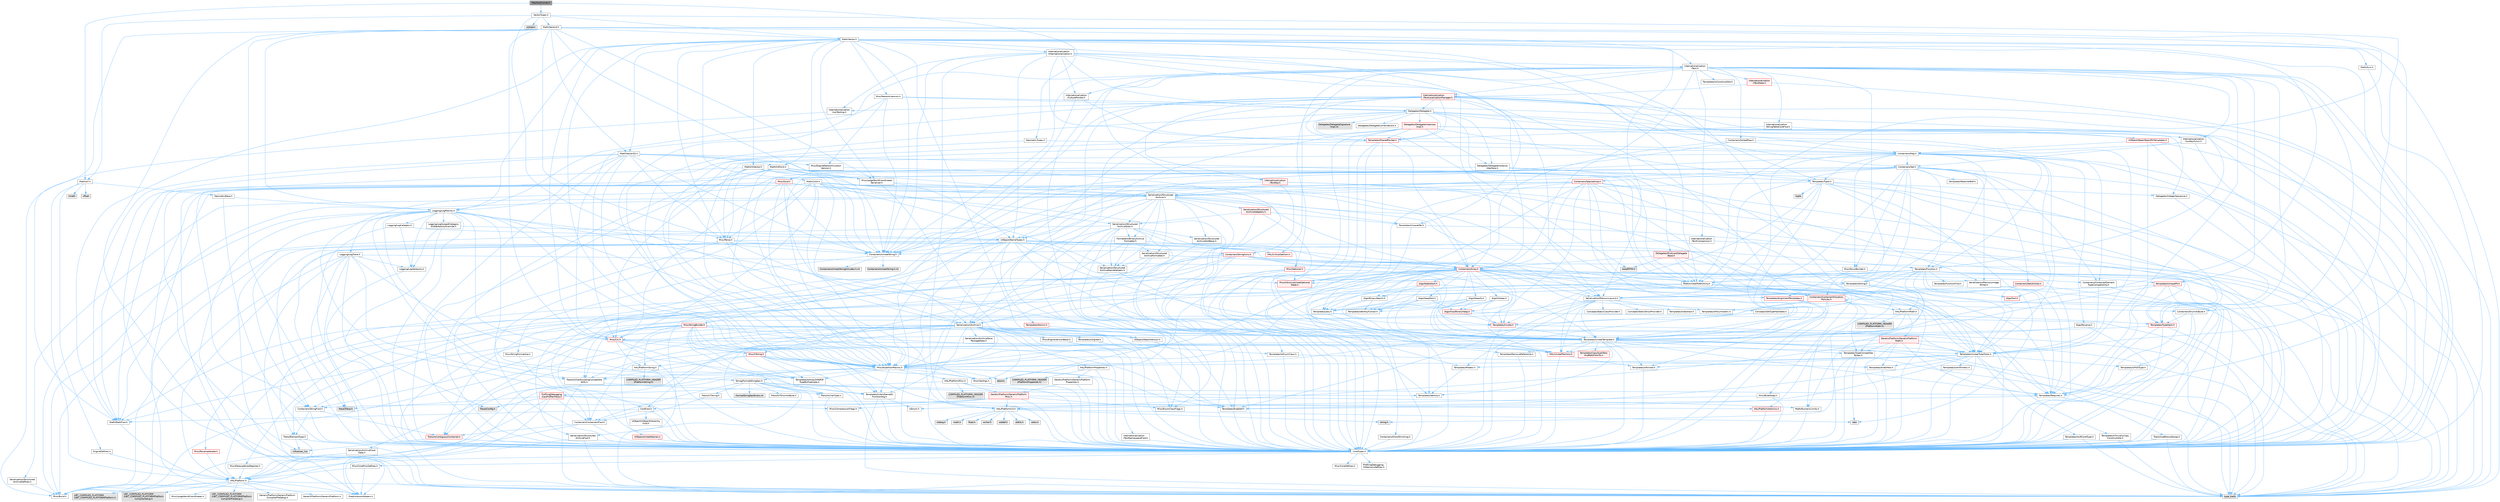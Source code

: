 digraph "MeshIsoCurves.h"
{
 // INTERACTIVE_SVG=YES
 // LATEX_PDF_SIZE
  bgcolor="transparent";
  edge [fontname=Helvetica,fontsize=10,labelfontname=Helvetica,labelfontsize=10];
  node [fontname=Helvetica,fontsize=10,shape=box,height=0.2,width=0.4];
  Node1 [id="Node000001",label="MeshIsoCurves.h",height=0.2,width=0.4,color="gray40", fillcolor="grey60", style="filled", fontcolor="black",tooltip=" "];
  Node1 -> Node2 [id="edge1_Node000001_Node000002",color="steelblue1",style="solid",tooltip=" "];
  Node2 [id="Node000002",label="MathUtil.h",height=0.2,width=0.4,color="grey40", fillcolor="white", style="filled",URL="$d4/d5b/MathUtil_8h.html",tooltip=" "];
  Node2 -> Node3 [id="edge2_Node000002_Node000003",color="steelblue1",style="solid",tooltip=" "];
  Node3 [id="Node000003",label="GeometryBase.h",height=0.2,width=0.4,color="grey40", fillcolor="white", style="filled",URL="$d5/d5e/GeometryBase_8h.html",tooltip=" "];
  Node3 -> Node4 [id="edge3_Node000003_Node000004",color="steelblue1",style="solid",tooltip=" "];
  Node4 [id="Node000004",label="CoreTypes.h",height=0.2,width=0.4,color="grey40", fillcolor="white", style="filled",URL="$dc/dec/CoreTypes_8h.html",tooltip=" "];
  Node4 -> Node5 [id="edge4_Node000004_Node000005",color="steelblue1",style="solid",tooltip=" "];
  Node5 [id="Node000005",label="HAL/Platform.h",height=0.2,width=0.4,color="grey40", fillcolor="white", style="filled",URL="$d9/dd0/Platform_8h.html",tooltip=" "];
  Node5 -> Node6 [id="edge5_Node000005_Node000006",color="steelblue1",style="solid",tooltip=" "];
  Node6 [id="Node000006",label="Misc/Build.h",height=0.2,width=0.4,color="grey40", fillcolor="white", style="filled",URL="$d3/dbb/Build_8h.html",tooltip=" "];
  Node5 -> Node7 [id="edge6_Node000005_Node000007",color="steelblue1",style="solid",tooltip=" "];
  Node7 [id="Node000007",label="Misc/LargeWorldCoordinates.h",height=0.2,width=0.4,color="grey40", fillcolor="white", style="filled",URL="$d2/dcb/LargeWorldCoordinates_8h.html",tooltip=" "];
  Node5 -> Node8 [id="edge7_Node000005_Node000008",color="steelblue1",style="solid",tooltip=" "];
  Node8 [id="Node000008",label="type_traits",height=0.2,width=0.4,color="grey60", fillcolor="#E0E0E0", style="filled",tooltip=" "];
  Node5 -> Node9 [id="edge8_Node000005_Node000009",color="steelblue1",style="solid",tooltip=" "];
  Node9 [id="Node000009",label="PreprocessorHelpers.h",height=0.2,width=0.4,color="grey40", fillcolor="white", style="filled",URL="$db/ddb/PreprocessorHelpers_8h.html",tooltip=" "];
  Node5 -> Node10 [id="edge9_Node000005_Node000010",color="steelblue1",style="solid",tooltip=" "];
  Node10 [id="Node000010",label="UBT_COMPILED_PLATFORM\l/UBT_COMPILED_PLATFORMPlatform\lCompilerPreSetup.h",height=0.2,width=0.4,color="grey60", fillcolor="#E0E0E0", style="filled",tooltip=" "];
  Node5 -> Node11 [id="edge10_Node000005_Node000011",color="steelblue1",style="solid",tooltip=" "];
  Node11 [id="Node000011",label="GenericPlatform/GenericPlatform\lCompilerPreSetup.h",height=0.2,width=0.4,color="grey40", fillcolor="white", style="filled",URL="$d9/dc8/GenericPlatformCompilerPreSetup_8h.html",tooltip=" "];
  Node5 -> Node12 [id="edge11_Node000005_Node000012",color="steelblue1",style="solid",tooltip=" "];
  Node12 [id="Node000012",label="GenericPlatform/GenericPlatform.h",height=0.2,width=0.4,color="grey40", fillcolor="white", style="filled",URL="$d6/d84/GenericPlatform_8h.html",tooltip=" "];
  Node5 -> Node13 [id="edge12_Node000005_Node000013",color="steelblue1",style="solid",tooltip=" "];
  Node13 [id="Node000013",label="UBT_COMPILED_PLATFORM\l/UBT_COMPILED_PLATFORMPlatform.h",height=0.2,width=0.4,color="grey60", fillcolor="#E0E0E0", style="filled",tooltip=" "];
  Node5 -> Node14 [id="edge13_Node000005_Node000014",color="steelblue1",style="solid",tooltip=" "];
  Node14 [id="Node000014",label="UBT_COMPILED_PLATFORM\l/UBT_COMPILED_PLATFORMPlatform\lCompilerSetup.h",height=0.2,width=0.4,color="grey60", fillcolor="#E0E0E0", style="filled",tooltip=" "];
  Node4 -> Node15 [id="edge14_Node000004_Node000015",color="steelblue1",style="solid",tooltip=" "];
  Node15 [id="Node000015",label="ProfilingDebugging\l/UMemoryDefines.h",height=0.2,width=0.4,color="grey40", fillcolor="white", style="filled",URL="$d2/da2/UMemoryDefines_8h.html",tooltip=" "];
  Node4 -> Node16 [id="edge15_Node000004_Node000016",color="steelblue1",style="solid",tooltip=" "];
  Node16 [id="Node000016",label="Misc/CoreMiscDefines.h",height=0.2,width=0.4,color="grey40", fillcolor="white", style="filled",URL="$da/d38/CoreMiscDefines_8h.html",tooltip=" "];
  Node16 -> Node5 [id="edge16_Node000016_Node000005",color="steelblue1",style="solid",tooltip=" "];
  Node16 -> Node9 [id="edge17_Node000016_Node000009",color="steelblue1",style="solid",tooltip=" "];
  Node4 -> Node17 [id="edge18_Node000004_Node000017",color="steelblue1",style="solid",tooltip=" "];
  Node17 [id="Node000017",label="Misc/CoreDefines.h",height=0.2,width=0.4,color="grey40", fillcolor="white", style="filled",URL="$d3/dd2/CoreDefines_8h.html",tooltip=" "];
  Node3 -> Node18 [id="edge19_Node000003_Node000018",color="steelblue1",style="solid",tooltip=" "];
  Node18 [id="Node000018",label="Logging/LogMacros.h",height=0.2,width=0.4,color="grey40", fillcolor="white", style="filled",URL="$d0/d16/LogMacros_8h.html",tooltip=" "];
  Node18 -> Node19 [id="edge20_Node000018_Node000019",color="steelblue1",style="solid",tooltip=" "];
  Node19 [id="Node000019",label="Containers/UnrealString.h",height=0.2,width=0.4,color="grey40", fillcolor="white", style="filled",URL="$d5/dba/UnrealString_8h.html",tooltip=" "];
  Node19 -> Node20 [id="edge21_Node000019_Node000020",color="steelblue1",style="solid",tooltip=" "];
  Node20 [id="Node000020",label="Containers/UnrealStringIncludes.h.inl",height=0.2,width=0.4,color="grey60", fillcolor="#E0E0E0", style="filled",tooltip=" "];
  Node19 -> Node21 [id="edge22_Node000019_Node000021",color="steelblue1",style="solid",tooltip=" "];
  Node21 [id="Node000021",label="Containers/UnrealString.h.inl",height=0.2,width=0.4,color="grey60", fillcolor="#E0E0E0", style="filled",tooltip=" "];
  Node19 -> Node22 [id="edge23_Node000019_Node000022",color="steelblue1",style="solid",tooltip=" "];
  Node22 [id="Node000022",label="Misc/StringFormatArg.h",height=0.2,width=0.4,color="grey40", fillcolor="white", style="filled",URL="$d2/d16/StringFormatArg_8h.html",tooltip=" "];
  Node22 -> Node23 [id="edge24_Node000022_Node000023",color="steelblue1",style="solid",tooltip=" "];
  Node23 [id="Node000023",label="Containers/ContainersFwd.h",height=0.2,width=0.4,color="grey40", fillcolor="white", style="filled",URL="$d4/d0a/ContainersFwd_8h.html",tooltip=" "];
  Node23 -> Node5 [id="edge25_Node000023_Node000005",color="steelblue1",style="solid",tooltip=" "];
  Node23 -> Node4 [id="edge26_Node000023_Node000004",color="steelblue1",style="solid",tooltip=" "];
  Node23 -> Node24 [id="edge27_Node000023_Node000024",color="steelblue1",style="solid",tooltip=" "];
  Node24 [id="Node000024",label="Traits/IsContiguousContainer.h",height=0.2,width=0.4,color="red", fillcolor="#FFF0F0", style="filled",URL="$d5/d3c/IsContiguousContainer_8h.html",tooltip=" "];
  Node24 -> Node4 [id="edge28_Node000024_Node000004",color="steelblue1",style="solid",tooltip=" "];
  Node24 -> Node26 [id="edge29_Node000024_Node000026",color="steelblue1",style="solid",tooltip=" "];
  Node26 [id="Node000026",label="initializer_list",height=0.2,width=0.4,color="grey60", fillcolor="#E0E0E0", style="filled",tooltip=" "];
  Node18 -> Node4 [id="edge30_Node000018_Node000004",color="steelblue1",style="solid",tooltip=" "];
  Node18 -> Node9 [id="edge31_Node000018_Node000009",color="steelblue1",style="solid",tooltip=" "];
  Node18 -> Node27 [id="edge32_Node000018_Node000027",color="steelblue1",style="solid",tooltip=" "];
  Node27 [id="Node000027",label="Logging/LogCategory.h",height=0.2,width=0.4,color="grey40", fillcolor="white", style="filled",URL="$d9/d36/LogCategory_8h.html",tooltip=" "];
  Node27 -> Node4 [id="edge33_Node000027_Node000004",color="steelblue1",style="solid",tooltip=" "];
  Node27 -> Node28 [id="edge34_Node000027_Node000028",color="steelblue1",style="solid",tooltip=" "];
  Node28 [id="Node000028",label="Logging/LogVerbosity.h",height=0.2,width=0.4,color="grey40", fillcolor="white", style="filled",URL="$d2/d8f/LogVerbosity_8h.html",tooltip=" "];
  Node28 -> Node4 [id="edge35_Node000028_Node000004",color="steelblue1",style="solid",tooltip=" "];
  Node27 -> Node29 [id="edge36_Node000027_Node000029",color="steelblue1",style="solid",tooltip=" "];
  Node29 [id="Node000029",label="UObject/NameTypes.h",height=0.2,width=0.4,color="grey40", fillcolor="white", style="filled",URL="$d6/d35/NameTypes_8h.html",tooltip=" "];
  Node29 -> Node4 [id="edge37_Node000029_Node000004",color="steelblue1",style="solid",tooltip=" "];
  Node29 -> Node30 [id="edge38_Node000029_Node000030",color="steelblue1",style="solid",tooltip=" "];
  Node30 [id="Node000030",label="Misc/AssertionMacros.h",height=0.2,width=0.4,color="grey40", fillcolor="white", style="filled",URL="$d0/dfa/AssertionMacros_8h.html",tooltip=" "];
  Node30 -> Node4 [id="edge39_Node000030_Node000004",color="steelblue1",style="solid",tooltip=" "];
  Node30 -> Node5 [id="edge40_Node000030_Node000005",color="steelblue1",style="solid",tooltip=" "];
  Node30 -> Node31 [id="edge41_Node000030_Node000031",color="steelblue1",style="solid",tooltip=" "];
  Node31 [id="Node000031",label="HAL/PlatformMisc.h",height=0.2,width=0.4,color="grey40", fillcolor="white", style="filled",URL="$d0/df5/PlatformMisc_8h.html",tooltip=" "];
  Node31 -> Node4 [id="edge42_Node000031_Node000004",color="steelblue1",style="solid",tooltip=" "];
  Node31 -> Node32 [id="edge43_Node000031_Node000032",color="steelblue1",style="solid",tooltip=" "];
  Node32 [id="Node000032",label="GenericPlatform/GenericPlatform\lMisc.h",height=0.2,width=0.4,color="red", fillcolor="#FFF0F0", style="filled",URL="$db/d9a/GenericPlatformMisc_8h.html",tooltip=" "];
  Node32 -> Node33 [id="edge44_Node000032_Node000033",color="steelblue1",style="solid",tooltip=" "];
  Node33 [id="Node000033",label="Containers/StringFwd.h",height=0.2,width=0.4,color="grey40", fillcolor="white", style="filled",URL="$df/d37/StringFwd_8h.html",tooltip=" "];
  Node33 -> Node4 [id="edge45_Node000033_Node000004",color="steelblue1",style="solid",tooltip=" "];
  Node33 -> Node34 [id="edge46_Node000033_Node000034",color="steelblue1",style="solid",tooltip=" "];
  Node34 [id="Node000034",label="Traits/ElementType.h",height=0.2,width=0.4,color="grey40", fillcolor="white", style="filled",URL="$d5/d4f/ElementType_8h.html",tooltip=" "];
  Node34 -> Node5 [id="edge47_Node000034_Node000005",color="steelblue1",style="solid",tooltip=" "];
  Node34 -> Node26 [id="edge48_Node000034_Node000026",color="steelblue1",style="solid",tooltip=" "];
  Node34 -> Node8 [id="edge49_Node000034_Node000008",color="steelblue1",style="solid",tooltip=" "];
  Node33 -> Node24 [id="edge50_Node000033_Node000024",color="steelblue1",style="solid",tooltip=" "];
  Node32 -> Node35 [id="edge51_Node000032_Node000035",color="steelblue1",style="solid",tooltip=" "];
  Node35 [id="Node000035",label="CoreFwd.h",height=0.2,width=0.4,color="grey40", fillcolor="white", style="filled",URL="$d1/d1e/CoreFwd_8h.html",tooltip=" "];
  Node35 -> Node4 [id="edge52_Node000035_Node000004",color="steelblue1",style="solid",tooltip=" "];
  Node35 -> Node23 [id="edge53_Node000035_Node000023",color="steelblue1",style="solid",tooltip=" "];
  Node35 -> Node36 [id="edge54_Node000035_Node000036",color="steelblue1",style="solid",tooltip=" "];
  Node36 [id="Node000036",label="Math/MathFwd.h",height=0.2,width=0.4,color="grey40", fillcolor="white", style="filled",URL="$d2/d10/MathFwd_8h.html",tooltip=" "];
  Node36 -> Node5 [id="edge55_Node000036_Node000005",color="steelblue1",style="solid",tooltip=" "];
  Node35 -> Node37 [id="edge56_Node000035_Node000037",color="steelblue1",style="solid",tooltip=" "];
  Node37 [id="Node000037",label="UObject/UObjectHierarchy\lFwd.h",height=0.2,width=0.4,color="grey40", fillcolor="white", style="filled",URL="$d3/d13/UObjectHierarchyFwd_8h.html",tooltip=" "];
  Node32 -> Node4 [id="edge57_Node000032_Node000004",color="steelblue1",style="solid",tooltip=" "];
  Node32 -> Node39 [id="edge58_Node000032_Node000039",color="steelblue1",style="solid",tooltip=" "];
  Node39 [id="Node000039",label="HAL/PlatformCrt.h",height=0.2,width=0.4,color="grey40", fillcolor="white", style="filled",URL="$d8/d75/PlatformCrt_8h.html",tooltip=" "];
  Node39 -> Node40 [id="edge59_Node000039_Node000040",color="steelblue1",style="solid",tooltip=" "];
  Node40 [id="Node000040",label="new",height=0.2,width=0.4,color="grey60", fillcolor="#E0E0E0", style="filled",tooltip=" "];
  Node39 -> Node41 [id="edge60_Node000039_Node000041",color="steelblue1",style="solid",tooltip=" "];
  Node41 [id="Node000041",label="wchar.h",height=0.2,width=0.4,color="grey60", fillcolor="#E0E0E0", style="filled",tooltip=" "];
  Node39 -> Node42 [id="edge61_Node000039_Node000042",color="steelblue1",style="solid",tooltip=" "];
  Node42 [id="Node000042",label="stddef.h",height=0.2,width=0.4,color="grey60", fillcolor="#E0E0E0", style="filled",tooltip=" "];
  Node39 -> Node43 [id="edge62_Node000039_Node000043",color="steelblue1",style="solid",tooltip=" "];
  Node43 [id="Node000043",label="stdlib.h",height=0.2,width=0.4,color="grey60", fillcolor="#E0E0E0", style="filled",tooltip=" "];
  Node39 -> Node44 [id="edge63_Node000039_Node000044",color="steelblue1",style="solid",tooltip=" "];
  Node44 [id="Node000044",label="stdio.h",height=0.2,width=0.4,color="grey60", fillcolor="#E0E0E0", style="filled",tooltip=" "];
  Node39 -> Node45 [id="edge64_Node000039_Node000045",color="steelblue1",style="solid",tooltip=" "];
  Node45 [id="Node000045",label="stdarg.h",height=0.2,width=0.4,color="grey60", fillcolor="#E0E0E0", style="filled",tooltip=" "];
  Node39 -> Node46 [id="edge65_Node000039_Node000046",color="steelblue1",style="solid",tooltip=" "];
  Node46 [id="Node000046",label="math.h",height=0.2,width=0.4,color="grey60", fillcolor="#E0E0E0", style="filled",tooltip=" "];
  Node39 -> Node47 [id="edge66_Node000039_Node000047",color="steelblue1",style="solid",tooltip=" "];
  Node47 [id="Node000047",label="float.h",height=0.2,width=0.4,color="grey60", fillcolor="#E0E0E0", style="filled",tooltip=" "];
  Node39 -> Node48 [id="edge67_Node000039_Node000048",color="steelblue1",style="solid",tooltip=" "];
  Node48 [id="Node000048",label="string.h",height=0.2,width=0.4,color="grey60", fillcolor="#E0E0E0", style="filled",tooltip=" "];
  Node32 -> Node49 [id="edge68_Node000032_Node000049",color="steelblue1",style="solid",tooltip=" "];
  Node49 [id="Node000049",label="Math/NumericLimits.h",height=0.2,width=0.4,color="grey40", fillcolor="white", style="filled",URL="$df/d1b/NumericLimits_8h.html",tooltip=" "];
  Node49 -> Node4 [id="edge69_Node000049_Node000004",color="steelblue1",style="solid",tooltip=" "];
  Node32 -> Node50 [id="edge70_Node000032_Node000050",color="steelblue1",style="solid",tooltip=" "];
  Node50 [id="Node000050",label="Misc/CompressionFlags.h",height=0.2,width=0.4,color="grey40", fillcolor="white", style="filled",URL="$d9/d76/CompressionFlags_8h.html",tooltip=" "];
  Node32 -> Node51 [id="edge71_Node000032_Node000051",color="steelblue1",style="solid",tooltip=" "];
  Node51 [id="Node000051",label="Misc/EnumClassFlags.h",height=0.2,width=0.4,color="grey40", fillcolor="white", style="filled",URL="$d8/de7/EnumClassFlags_8h.html",tooltip=" "];
  Node31 -> Node54 [id="edge72_Node000031_Node000054",color="steelblue1",style="solid",tooltip=" "];
  Node54 [id="Node000054",label="COMPILED_PLATFORM_HEADER\l(PlatformMisc.h)",height=0.2,width=0.4,color="grey60", fillcolor="#E0E0E0", style="filled",tooltip=" "];
  Node31 -> Node55 [id="edge73_Node000031_Node000055",color="steelblue1",style="solid",tooltip=" "];
  Node55 [id="Node000055",label="ProfilingDebugging\l/CpuProfilerTrace.h",height=0.2,width=0.4,color="red", fillcolor="#FFF0F0", style="filled",URL="$da/dcb/CpuProfilerTrace_8h.html",tooltip=" "];
  Node55 -> Node4 [id="edge74_Node000055_Node000004",color="steelblue1",style="solid",tooltip=" "];
  Node55 -> Node23 [id="edge75_Node000055_Node000023",color="steelblue1",style="solid",tooltip=" "];
  Node55 -> Node56 [id="edge76_Node000055_Node000056",color="steelblue1",style="solid",tooltip=" "];
  Node56 [id="Node000056",label="HAL/PlatformAtomics.h",height=0.2,width=0.4,color="red", fillcolor="#FFF0F0", style="filled",URL="$d3/d36/PlatformAtomics_8h.html",tooltip=" "];
  Node56 -> Node4 [id="edge77_Node000056_Node000004",color="steelblue1",style="solid",tooltip=" "];
  Node55 -> Node9 [id="edge78_Node000055_Node000009",color="steelblue1",style="solid",tooltip=" "];
  Node55 -> Node6 [id="edge79_Node000055_Node000006",color="steelblue1",style="solid",tooltip=" "];
  Node55 -> Node59 [id="edge80_Node000055_Node000059",color="steelblue1",style="solid",tooltip=" "];
  Node59 [id="Node000059",label="Trace/Config.h",height=0.2,width=0.4,color="grey60", fillcolor="#E0E0E0", style="filled",tooltip=" "];
  Node55 -> Node62 [id="edge81_Node000055_Node000062",color="steelblue1",style="solid",tooltip=" "];
  Node62 [id="Node000062",label="Trace/Trace.h",height=0.2,width=0.4,color="grey60", fillcolor="#E0E0E0", style="filled",tooltip=" "];
  Node30 -> Node9 [id="edge82_Node000030_Node000009",color="steelblue1",style="solid",tooltip=" "];
  Node30 -> Node63 [id="edge83_Node000030_Node000063",color="steelblue1",style="solid",tooltip=" "];
  Node63 [id="Node000063",label="Templates/EnableIf.h",height=0.2,width=0.4,color="grey40", fillcolor="white", style="filled",URL="$d7/d60/EnableIf_8h.html",tooltip=" "];
  Node63 -> Node4 [id="edge84_Node000063_Node000004",color="steelblue1",style="solid",tooltip=" "];
  Node30 -> Node64 [id="edge85_Node000030_Node000064",color="steelblue1",style="solid",tooltip=" "];
  Node64 [id="Node000064",label="Templates/IsArrayOrRefOf\lTypeByPredicate.h",height=0.2,width=0.4,color="grey40", fillcolor="white", style="filled",URL="$d6/da1/IsArrayOrRefOfTypeByPredicate_8h.html",tooltip=" "];
  Node64 -> Node4 [id="edge86_Node000064_Node000004",color="steelblue1",style="solid",tooltip=" "];
  Node30 -> Node65 [id="edge87_Node000030_Node000065",color="steelblue1",style="solid",tooltip=" "];
  Node65 [id="Node000065",label="Templates/IsValidVariadic\lFunctionArg.h",height=0.2,width=0.4,color="grey40", fillcolor="white", style="filled",URL="$d0/dc8/IsValidVariadicFunctionArg_8h.html",tooltip=" "];
  Node65 -> Node4 [id="edge88_Node000065_Node000004",color="steelblue1",style="solid",tooltip=" "];
  Node65 -> Node66 [id="edge89_Node000065_Node000066",color="steelblue1",style="solid",tooltip=" "];
  Node66 [id="Node000066",label="IsEnum.h",height=0.2,width=0.4,color="grey40", fillcolor="white", style="filled",URL="$d4/de5/IsEnum_8h.html",tooltip=" "];
  Node65 -> Node8 [id="edge90_Node000065_Node000008",color="steelblue1",style="solid",tooltip=" "];
  Node30 -> Node67 [id="edge91_Node000030_Node000067",color="steelblue1",style="solid",tooltip=" "];
  Node67 [id="Node000067",label="Traits/IsCharEncodingCompatible\lWith.h",height=0.2,width=0.4,color="grey40", fillcolor="white", style="filled",URL="$df/dd1/IsCharEncodingCompatibleWith_8h.html",tooltip=" "];
  Node67 -> Node8 [id="edge92_Node000067_Node000008",color="steelblue1",style="solid",tooltip=" "];
  Node67 -> Node68 [id="edge93_Node000067_Node000068",color="steelblue1",style="solid",tooltip=" "];
  Node68 [id="Node000068",label="Traits/IsCharType.h",height=0.2,width=0.4,color="grey40", fillcolor="white", style="filled",URL="$db/d51/IsCharType_8h.html",tooltip=" "];
  Node68 -> Node4 [id="edge94_Node000068_Node000004",color="steelblue1",style="solid",tooltip=" "];
  Node30 -> Node69 [id="edge95_Node000030_Node000069",color="steelblue1",style="solid",tooltip=" "];
  Node69 [id="Node000069",label="Misc/VarArgs.h",height=0.2,width=0.4,color="grey40", fillcolor="white", style="filled",URL="$d5/d6f/VarArgs_8h.html",tooltip=" "];
  Node69 -> Node4 [id="edge96_Node000069_Node000004",color="steelblue1",style="solid",tooltip=" "];
  Node30 -> Node70 [id="edge97_Node000030_Node000070",color="steelblue1",style="solid",tooltip=" "];
  Node70 [id="Node000070",label="String/FormatStringSan.h",height=0.2,width=0.4,color="grey40", fillcolor="white", style="filled",URL="$d3/d8b/FormatStringSan_8h.html",tooltip=" "];
  Node70 -> Node8 [id="edge98_Node000070_Node000008",color="steelblue1",style="solid",tooltip=" "];
  Node70 -> Node4 [id="edge99_Node000070_Node000004",color="steelblue1",style="solid",tooltip=" "];
  Node70 -> Node71 [id="edge100_Node000070_Node000071",color="steelblue1",style="solid",tooltip=" "];
  Node71 [id="Node000071",label="Templates/Requires.h",height=0.2,width=0.4,color="grey40", fillcolor="white", style="filled",URL="$dc/d96/Requires_8h.html",tooltip=" "];
  Node71 -> Node63 [id="edge101_Node000071_Node000063",color="steelblue1",style="solid",tooltip=" "];
  Node71 -> Node8 [id="edge102_Node000071_Node000008",color="steelblue1",style="solid",tooltip=" "];
  Node70 -> Node72 [id="edge103_Node000070_Node000072",color="steelblue1",style="solid",tooltip=" "];
  Node72 [id="Node000072",label="Templates/Identity.h",height=0.2,width=0.4,color="grey40", fillcolor="white", style="filled",URL="$d0/dd5/Identity_8h.html",tooltip=" "];
  Node70 -> Node65 [id="edge104_Node000070_Node000065",color="steelblue1",style="solid",tooltip=" "];
  Node70 -> Node68 [id="edge105_Node000070_Node000068",color="steelblue1",style="solid",tooltip=" "];
  Node70 -> Node73 [id="edge106_Node000070_Node000073",color="steelblue1",style="solid",tooltip=" "];
  Node73 [id="Node000073",label="Traits/IsTEnumAsByte.h",height=0.2,width=0.4,color="grey40", fillcolor="white", style="filled",URL="$d1/de6/IsTEnumAsByte_8h.html",tooltip=" "];
  Node70 -> Node74 [id="edge107_Node000070_Node000074",color="steelblue1",style="solid",tooltip=" "];
  Node74 [id="Node000074",label="Traits/IsTString.h",height=0.2,width=0.4,color="grey40", fillcolor="white", style="filled",URL="$d0/df8/IsTString_8h.html",tooltip=" "];
  Node74 -> Node23 [id="edge108_Node000074_Node000023",color="steelblue1",style="solid",tooltip=" "];
  Node70 -> Node23 [id="edge109_Node000070_Node000023",color="steelblue1",style="solid",tooltip=" "];
  Node70 -> Node75 [id="edge110_Node000070_Node000075",color="steelblue1",style="solid",tooltip=" "];
  Node75 [id="Node000075",label="FormatStringSanErrors.inl",height=0.2,width=0.4,color="grey60", fillcolor="#E0E0E0", style="filled",tooltip=" "];
  Node30 -> Node76 [id="edge111_Node000030_Node000076",color="steelblue1",style="solid",tooltip=" "];
  Node76 [id="Node000076",label="atomic",height=0.2,width=0.4,color="grey60", fillcolor="#E0E0E0", style="filled",tooltip=" "];
  Node29 -> Node77 [id="edge112_Node000029_Node000077",color="steelblue1",style="solid",tooltip=" "];
  Node77 [id="Node000077",label="HAL/UnrealMemory.h",height=0.2,width=0.4,color="red", fillcolor="#FFF0F0", style="filled",URL="$d9/d96/UnrealMemory_8h.html",tooltip=" "];
  Node77 -> Node4 [id="edge113_Node000077_Node000004",color="steelblue1",style="solid",tooltip=" "];
  Node77 -> Node96 [id="edge114_Node000077_Node000096",color="steelblue1",style="solid",tooltip=" "];
  Node96 [id="Node000096",label="Templates/IsPointer.h",height=0.2,width=0.4,color="grey40", fillcolor="white", style="filled",URL="$d7/d05/IsPointer_8h.html",tooltip=" "];
  Node96 -> Node4 [id="edge115_Node000096_Node000004",color="steelblue1",style="solid",tooltip=" "];
  Node29 -> Node97 [id="edge116_Node000029_Node000097",color="steelblue1",style="solid",tooltip=" "];
  Node97 [id="Node000097",label="Templates/UnrealTypeTraits.h",height=0.2,width=0.4,color="grey40", fillcolor="white", style="filled",URL="$d2/d2d/UnrealTypeTraits_8h.html",tooltip=" "];
  Node97 -> Node4 [id="edge117_Node000097_Node000004",color="steelblue1",style="solid",tooltip=" "];
  Node97 -> Node96 [id="edge118_Node000097_Node000096",color="steelblue1",style="solid",tooltip=" "];
  Node97 -> Node30 [id="edge119_Node000097_Node000030",color="steelblue1",style="solid",tooltip=" "];
  Node97 -> Node89 [id="edge120_Node000097_Node000089",color="steelblue1",style="solid",tooltip=" "];
  Node89 [id="Node000089",label="Templates/AndOrNot.h",height=0.2,width=0.4,color="grey40", fillcolor="white", style="filled",URL="$db/d0a/AndOrNot_8h.html",tooltip=" "];
  Node89 -> Node4 [id="edge121_Node000089_Node000004",color="steelblue1",style="solid",tooltip=" "];
  Node97 -> Node63 [id="edge122_Node000097_Node000063",color="steelblue1",style="solid",tooltip=" "];
  Node97 -> Node98 [id="edge123_Node000097_Node000098",color="steelblue1",style="solid",tooltip=" "];
  Node98 [id="Node000098",label="Templates/IsArithmetic.h",height=0.2,width=0.4,color="grey40", fillcolor="white", style="filled",URL="$d2/d5d/IsArithmetic_8h.html",tooltip=" "];
  Node98 -> Node4 [id="edge124_Node000098_Node000004",color="steelblue1",style="solid",tooltip=" "];
  Node97 -> Node66 [id="edge125_Node000097_Node000066",color="steelblue1",style="solid",tooltip=" "];
  Node97 -> Node99 [id="edge126_Node000097_Node000099",color="steelblue1",style="solid",tooltip=" "];
  Node99 [id="Node000099",label="Templates/Models.h",height=0.2,width=0.4,color="grey40", fillcolor="white", style="filled",URL="$d3/d0c/Models_8h.html",tooltip=" "];
  Node99 -> Node72 [id="edge127_Node000099_Node000072",color="steelblue1",style="solid",tooltip=" "];
  Node97 -> Node100 [id="edge128_Node000097_Node000100",color="steelblue1",style="solid",tooltip=" "];
  Node100 [id="Node000100",label="Templates/IsPODType.h",height=0.2,width=0.4,color="grey40", fillcolor="white", style="filled",URL="$d7/db1/IsPODType_8h.html",tooltip=" "];
  Node100 -> Node4 [id="edge129_Node000100_Node000004",color="steelblue1",style="solid",tooltip=" "];
  Node97 -> Node101 [id="edge130_Node000097_Node000101",color="steelblue1",style="solid",tooltip=" "];
  Node101 [id="Node000101",label="Templates/IsUECoreType.h",height=0.2,width=0.4,color="grey40", fillcolor="white", style="filled",URL="$d1/db8/IsUECoreType_8h.html",tooltip=" "];
  Node101 -> Node4 [id="edge131_Node000101_Node000004",color="steelblue1",style="solid",tooltip=" "];
  Node101 -> Node8 [id="edge132_Node000101_Node000008",color="steelblue1",style="solid",tooltip=" "];
  Node97 -> Node90 [id="edge133_Node000097_Node000090",color="steelblue1",style="solid",tooltip=" "];
  Node90 [id="Node000090",label="Templates/IsTriviallyCopy\lConstructible.h",height=0.2,width=0.4,color="grey40", fillcolor="white", style="filled",URL="$d3/d78/IsTriviallyCopyConstructible_8h.html",tooltip=" "];
  Node90 -> Node4 [id="edge134_Node000090_Node000004",color="steelblue1",style="solid",tooltip=" "];
  Node90 -> Node8 [id="edge135_Node000090_Node000008",color="steelblue1",style="solid",tooltip=" "];
  Node29 -> Node102 [id="edge136_Node000029_Node000102",color="steelblue1",style="solid",tooltip=" "];
  Node102 [id="Node000102",label="Templates/UnrealTemplate.h",height=0.2,width=0.4,color="grey40", fillcolor="white", style="filled",URL="$d4/d24/UnrealTemplate_8h.html",tooltip=" "];
  Node102 -> Node4 [id="edge137_Node000102_Node000004",color="steelblue1",style="solid",tooltip=" "];
  Node102 -> Node96 [id="edge138_Node000102_Node000096",color="steelblue1",style="solid",tooltip=" "];
  Node102 -> Node77 [id="edge139_Node000102_Node000077",color="steelblue1",style="solid",tooltip=" "];
  Node102 -> Node103 [id="edge140_Node000102_Node000103",color="steelblue1",style="solid",tooltip=" "];
  Node103 [id="Node000103",label="Templates/CopyQualifiers\lAndRefsFromTo.h",height=0.2,width=0.4,color="red", fillcolor="#FFF0F0", style="filled",URL="$d3/db3/CopyQualifiersAndRefsFromTo_8h.html",tooltip=" "];
  Node102 -> Node97 [id="edge141_Node000102_Node000097",color="steelblue1",style="solid",tooltip=" "];
  Node102 -> Node105 [id="edge142_Node000102_Node000105",color="steelblue1",style="solid",tooltip=" "];
  Node105 [id="Node000105",label="Templates/RemoveReference.h",height=0.2,width=0.4,color="grey40", fillcolor="white", style="filled",URL="$da/dbe/RemoveReference_8h.html",tooltip=" "];
  Node105 -> Node4 [id="edge143_Node000105_Node000004",color="steelblue1",style="solid",tooltip=" "];
  Node102 -> Node71 [id="edge144_Node000102_Node000071",color="steelblue1",style="solid",tooltip=" "];
  Node102 -> Node106 [id="edge145_Node000102_Node000106",color="steelblue1",style="solid",tooltip=" "];
  Node106 [id="Node000106",label="Templates/TypeCompatible\lBytes.h",height=0.2,width=0.4,color="grey40", fillcolor="white", style="filled",URL="$df/d0a/TypeCompatibleBytes_8h.html",tooltip=" "];
  Node106 -> Node4 [id="edge146_Node000106_Node000004",color="steelblue1",style="solid",tooltip=" "];
  Node106 -> Node48 [id="edge147_Node000106_Node000048",color="steelblue1",style="solid",tooltip=" "];
  Node106 -> Node40 [id="edge148_Node000106_Node000040",color="steelblue1",style="solid",tooltip=" "];
  Node106 -> Node8 [id="edge149_Node000106_Node000008",color="steelblue1",style="solid",tooltip=" "];
  Node102 -> Node72 [id="edge150_Node000102_Node000072",color="steelblue1",style="solid",tooltip=" "];
  Node102 -> Node24 [id="edge151_Node000102_Node000024",color="steelblue1",style="solid",tooltip=" "];
  Node102 -> Node107 [id="edge152_Node000102_Node000107",color="steelblue1",style="solid",tooltip=" "];
  Node107 [id="Node000107",label="Traits/UseBitwiseSwap.h",height=0.2,width=0.4,color="grey40", fillcolor="white", style="filled",URL="$db/df3/UseBitwiseSwap_8h.html",tooltip=" "];
  Node107 -> Node4 [id="edge153_Node000107_Node000004",color="steelblue1",style="solid",tooltip=" "];
  Node107 -> Node8 [id="edge154_Node000107_Node000008",color="steelblue1",style="solid",tooltip=" "];
  Node102 -> Node8 [id="edge155_Node000102_Node000008",color="steelblue1",style="solid",tooltip=" "];
  Node29 -> Node19 [id="edge156_Node000029_Node000019",color="steelblue1",style="solid",tooltip=" "];
  Node29 -> Node108 [id="edge157_Node000029_Node000108",color="steelblue1",style="solid",tooltip=" "];
  Node108 [id="Node000108",label="HAL/CriticalSection.h",height=0.2,width=0.4,color="red", fillcolor="#FFF0F0", style="filled",URL="$d6/d90/CriticalSection_8h.html",tooltip=" "];
  Node29 -> Node111 [id="edge158_Node000029_Node000111",color="steelblue1",style="solid",tooltip=" "];
  Node111 [id="Node000111",label="Containers/StringConv.h",height=0.2,width=0.4,color="red", fillcolor="#FFF0F0", style="filled",URL="$d3/ddf/StringConv_8h.html",tooltip=" "];
  Node111 -> Node4 [id="edge159_Node000111_Node000004",color="steelblue1",style="solid",tooltip=" "];
  Node111 -> Node30 [id="edge160_Node000111_Node000030",color="steelblue1",style="solid",tooltip=" "];
  Node111 -> Node112 [id="edge161_Node000111_Node000112",color="steelblue1",style="solid",tooltip=" "];
  Node112 [id="Node000112",label="Containers/ContainerAllocation\lPolicies.h",height=0.2,width=0.4,color="red", fillcolor="#FFF0F0", style="filled",URL="$d7/dff/ContainerAllocationPolicies_8h.html",tooltip=" "];
  Node112 -> Node4 [id="edge162_Node000112_Node000004",color="steelblue1",style="solid",tooltip=" "];
  Node112 -> Node112 [id="edge163_Node000112_Node000112",color="steelblue1",style="solid",tooltip=" "];
  Node112 -> Node114 [id="edge164_Node000112_Node000114",color="steelblue1",style="solid",tooltip=" "];
  Node114 [id="Node000114",label="HAL/PlatformMath.h",height=0.2,width=0.4,color="grey40", fillcolor="white", style="filled",URL="$dc/d53/PlatformMath_8h.html",tooltip=" "];
  Node114 -> Node4 [id="edge165_Node000114_Node000004",color="steelblue1",style="solid",tooltip=" "];
  Node114 -> Node115 [id="edge166_Node000114_Node000115",color="steelblue1",style="solid",tooltip=" "];
  Node115 [id="Node000115",label="GenericPlatform/GenericPlatform\lMath.h",height=0.2,width=0.4,color="red", fillcolor="#FFF0F0", style="filled",URL="$d5/d79/GenericPlatformMath_8h.html",tooltip=" "];
  Node115 -> Node4 [id="edge167_Node000115_Node000004",color="steelblue1",style="solid",tooltip=" "];
  Node115 -> Node23 [id="edge168_Node000115_Node000023",color="steelblue1",style="solid",tooltip=" "];
  Node115 -> Node39 [id="edge169_Node000115_Node000039",color="steelblue1",style="solid",tooltip=" "];
  Node115 -> Node89 [id="edge170_Node000115_Node000089",color="steelblue1",style="solid",tooltip=" "];
  Node115 -> Node97 [id="edge171_Node000115_Node000097",color="steelblue1",style="solid",tooltip=" "];
  Node115 -> Node71 [id="edge172_Node000115_Node000071",color="steelblue1",style="solid",tooltip=" "];
  Node115 -> Node106 [id="edge173_Node000115_Node000106",color="steelblue1",style="solid",tooltip=" "];
  Node115 -> Node8 [id="edge174_Node000115_Node000008",color="steelblue1",style="solid",tooltip=" "];
  Node114 -> Node121 [id="edge175_Node000114_Node000121",color="steelblue1",style="solid",tooltip=" "];
  Node121 [id="Node000121",label="COMPILED_PLATFORM_HEADER\l(PlatformMath.h)",height=0.2,width=0.4,color="grey60", fillcolor="#E0E0E0", style="filled",tooltip=" "];
  Node112 -> Node77 [id="edge176_Node000112_Node000077",color="steelblue1",style="solid",tooltip=" "];
  Node112 -> Node49 [id="edge177_Node000112_Node000049",color="steelblue1",style="solid",tooltip=" "];
  Node112 -> Node30 [id="edge178_Node000112_Node000030",color="steelblue1",style="solid",tooltip=" "];
  Node112 -> Node122 [id="edge179_Node000112_Node000122",color="steelblue1",style="solid",tooltip=" "];
  Node122 [id="Node000122",label="Templates/IsPolymorphic.h",height=0.2,width=0.4,color="grey40", fillcolor="white", style="filled",URL="$dc/d20/IsPolymorphic_8h.html",tooltip=" "];
  Node112 -> Node106 [id="edge180_Node000112_Node000106",color="steelblue1",style="solid",tooltip=" "];
  Node112 -> Node8 [id="edge181_Node000112_Node000008",color="steelblue1",style="solid",tooltip=" "];
  Node111 -> Node124 [id="edge182_Node000111_Node000124",color="steelblue1",style="solid",tooltip=" "];
  Node124 [id="Node000124",label="Containers/Array.h",height=0.2,width=0.4,color="red", fillcolor="#FFF0F0", style="filled",URL="$df/dd0/Array_8h.html",tooltip=" "];
  Node124 -> Node4 [id="edge183_Node000124_Node000004",color="steelblue1",style="solid",tooltip=" "];
  Node124 -> Node30 [id="edge184_Node000124_Node000030",color="steelblue1",style="solid",tooltip=" "];
  Node124 -> Node125 [id="edge185_Node000124_Node000125",color="steelblue1",style="solid",tooltip=" "];
  Node125 [id="Node000125",label="Misc/IntrusiveUnsetOptional\lState.h",height=0.2,width=0.4,color="red", fillcolor="#FFF0F0", style="filled",URL="$d2/d0a/IntrusiveUnsetOptionalState_8h.html",tooltip=" "];
  Node124 -> Node127 [id="edge186_Node000124_Node000127",color="steelblue1",style="solid",tooltip=" "];
  Node127 [id="Node000127",label="Misc/ReverseIterate.h",height=0.2,width=0.4,color="red", fillcolor="#FFF0F0", style="filled",URL="$db/de3/ReverseIterate_8h.html",tooltip=" "];
  Node127 -> Node5 [id="edge187_Node000127_Node000005",color="steelblue1",style="solid",tooltip=" "];
  Node124 -> Node77 [id="edge188_Node000124_Node000077",color="steelblue1",style="solid",tooltip=" "];
  Node124 -> Node97 [id="edge189_Node000124_Node000097",color="steelblue1",style="solid",tooltip=" "];
  Node124 -> Node102 [id="edge190_Node000124_Node000102",color="steelblue1",style="solid",tooltip=" "];
  Node124 -> Node129 [id="edge191_Node000124_Node000129",color="steelblue1",style="solid",tooltip=" "];
  Node129 [id="Node000129",label="Containers/AllowShrinking.h",height=0.2,width=0.4,color="grey40", fillcolor="white", style="filled",URL="$d7/d1a/AllowShrinking_8h.html",tooltip=" "];
  Node129 -> Node4 [id="edge192_Node000129_Node000004",color="steelblue1",style="solid",tooltip=" "];
  Node124 -> Node112 [id="edge193_Node000124_Node000112",color="steelblue1",style="solid",tooltip=" "];
  Node124 -> Node130 [id="edge194_Node000124_Node000130",color="steelblue1",style="solid",tooltip=" "];
  Node130 [id="Node000130",label="Containers/ContainerElement\lTypeCompatibility.h",height=0.2,width=0.4,color="grey40", fillcolor="white", style="filled",URL="$df/ddf/ContainerElementTypeCompatibility_8h.html",tooltip=" "];
  Node130 -> Node4 [id="edge195_Node000130_Node000004",color="steelblue1",style="solid",tooltip=" "];
  Node130 -> Node97 [id="edge196_Node000130_Node000097",color="steelblue1",style="solid",tooltip=" "];
  Node124 -> Node131 [id="edge197_Node000124_Node000131",color="steelblue1",style="solid",tooltip=" "];
  Node131 [id="Node000131",label="Serialization/Archive.h",height=0.2,width=0.4,color="grey40", fillcolor="white", style="filled",URL="$d7/d3b/Archive_8h.html",tooltip=" "];
  Node131 -> Node35 [id="edge198_Node000131_Node000035",color="steelblue1",style="solid",tooltip=" "];
  Node131 -> Node4 [id="edge199_Node000131_Node000004",color="steelblue1",style="solid",tooltip=" "];
  Node131 -> Node132 [id="edge200_Node000131_Node000132",color="steelblue1",style="solid",tooltip=" "];
  Node132 [id="Node000132",label="HAL/PlatformProperties.h",height=0.2,width=0.4,color="grey40", fillcolor="white", style="filled",URL="$d9/db0/PlatformProperties_8h.html",tooltip=" "];
  Node132 -> Node4 [id="edge201_Node000132_Node000004",color="steelblue1",style="solid",tooltip=" "];
  Node132 -> Node133 [id="edge202_Node000132_Node000133",color="steelblue1",style="solid",tooltip=" "];
  Node133 [id="Node000133",label="GenericPlatform/GenericPlatform\lProperties.h",height=0.2,width=0.4,color="grey40", fillcolor="white", style="filled",URL="$d2/dcd/GenericPlatformProperties_8h.html",tooltip=" "];
  Node133 -> Node4 [id="edge203_Node000133_Node000004",color="steelblue1",style="solid",tooltip=" "];
  Node133 -> Node32 [id="edge204_Node000133_Node000032",color="steelblue1",style="solid",tooltip=" "];
  Node132 -> Node134 [id="edge205_Node000132_Node000134",color="steelblue1",style="solid",tooltip=" "];
  Node134 [id="Node000134",label="COMPILED_PLATFORM_HEADER\l(PlatformProperties.h)",height=0.2,width=0.4,color="grey60", fillcolor="#E0E0E0", style="filled",tooltip=" "];
  Node131 -> Node135 [id="edge206_Node000131_Node000135",color="steelblue1",style="solid",tooltip=" "];
  Node135 [id="Node000135",label="Internationalization\l/TextNamespaceFwd.h",height=0.2,width=0.4,color="grey40", fillcolor="white", style="filled",URL="$d8/d97/TextNamespaceFwd_8h.html",tooltip=" "];
  Node135 -> Node4 [id="edge207_Node000135_Node000004",color="steelblue1",style="solid",tooltip=" "];
  Node131 -> Node36 [id="edge208_Node000131_Node000036",color="steelblue1",style="solid",tooltip=" "];
  Node131 -> Node30 [id="edge209_Node000131_Node000030",color="steelblue1",style="solid",tooltip=" "];
  Node131 -> Node6 [id="edge210_Node000131_Node000006",color="steelblue1",style="solid",tooltip=" "];
  Node131 -> Node50 [id="edge211_Node000131_Node000050",color="steelblue1",style="solid",tooltip=" "];
  Node131 -> Node136 [id="edge212_Node000131_Node000136",color="steelblue1",style="solid",tooltip=" "];
  Node136 [id="Node000136",label="Misc/EngineVersionBase.h",height=0.2,width=0.4,color="grey40", fillcolor="white", style="filled",URL="$d5/d2b/EngineVersionBase_8h.html",tooltip=" "];
  Node136 -> Node4 [id="edge213_Node000136_Node000004",color="steelblue1",style="solid",tooltip=" "];
  Node131 -> Node69 [id="edge214_Node000131_Node000069",color="steelblue1",style="solid",tooltip=" "];
  Node131 -> Node137 [id="edge215_Node000131_Node000137",color="steelblue1",style="solid",tooltip=" "];
  Node137 [id="Node000137",label="Serialization/ArchiveCook\lData.h",height=0.2,width=0.4,color="grey40", fillcolor="white", style="filled",URL="$dc/db6/ArchiveCookData_8h.html",tooltip=" "];
  Node137 -> Node5 [id="edge216_Node000137_Node000005",color="steelblue1",style="solid",tooltip=" "];
  Node131 -> Node138 [id="edge217_Node000131_Node000138",color="steelblue1",style="solid",tooltip=" "];
  Node138 [id="Node000138",label="Serialization/ArchiveSave\lPackageData.h",height=0.2,width=0.4,color="grey40", fillcolor="white", style="filled",URL="$d1/d37/ArchiveSavePackageData_8h.html",tooltip=" "];
  Node131 -> Node63 [id="edge218_Node000131_Node000063",color="steelblue1",style="solid",tooltip=" "];
  Node131 -> Node64 [id="edge219_Node000131_Node000064",color="steelblue1",style="solid",tooltip=" "];
  Node131 -> Node139 [id="edge220_Node000131_Node000139",color="steelblue1",style="solid",tooltip=" "];
  Node139 [id="Node000139",label="Templates/IsEnumClass.h",height=0.2,width=0.4,color="grey40", fillcolor="white", style="filled",URL="$d7/d15/IsEnumClass_8h.html",tooltip=" "];
  Node139 -> Node4 [id="edge221_Node000139_Node000004",color="steelblue1",style="solid",tooltip=" "];
  Node139 -> Node89 [id="edge222_Node000139_Node000089",color="steelblue1",style="solid",tooltip=" "];
  Node131 -> Node119 [id="edge223_Node000131_Node000119",color="steelblue1",style="solid",tooltip=" "];
  Node119 [id="Node000119",label="Templates/IsSigned.h",height=0.2,width=0.4,color="grey40", fillcolor="white", style="filled",URL="$d8/dd8/IsSigned_8h.html",tooltip=" "];
  Node119 -> Node4 [id="edge224_Node000119_Node000004",color="steelblue1",style="solid",tooltip=" "];
  Node131 -> Node65 [id="edge225_Node000131_Node000065",color="steelblue1",style="solid",tooltip=" "];
  Node131 -> Node102 [id="edge226_Node000131_Node000102",color="steelblue1",style="solid",tooltip=" "];
  Node131 -> Node67 [id="edge227_Node000131_Node000067",color="steelblue1",style="solid",tooltip=" "];
  Node131 -> Node140 [id="edge228_Node000131_Node000140",color="steelblue1",style="solid",tooltip=" "];
  Node140 [id="Node000140",label="UObject/ObjectVersion.h",height=0.2,width=0.4,color="grey40", fillcolor="white", style="filled",URL="$da/d63/ObjectVersion_8h.html",tooltip=" "];
  Node140 -> Node4 [id="edge229_Node000140_Node000004",color="steelblue1",style="solid",tooltip=" "];
  Node124 -> Node141 [id="edge230_Node000124_Node000141",color="steelblue1",style="solid",tooltip=" "];
  Node141 [id="Node000141",label="Serialization/MemoryImage\lWriter.h",height=0.2,width=0.4,color="grey40", fillcolor="white", style="filled",URL="$d0/d08/MemoryImageWriter_8h.html",tooltip=" "];
  Node141 -> Node4 [id="edge231_Node000141_Node000004",color="steelblue1",style="solid",tooltip=" "];
  Node141 -> Node142 [id="edge232_Node000141_Node000142",color="steelblue1",style="solid",tooltip=" "];
  Node142 [id="Node000142",label="Serialization/MemoryLayout.h",height=0.2,width=0.4,color="grey40", fillcolor="white", style="filled",URL="$d7/d66/MemoryLayout_8h.html",tooltip=" "];
  Node142 -> Node143 [id="edge233_Node000142_Node000143",color="steelblue1",style="solid",tooltip=" "];
  Node143 [id="Node000143",label="Concepts/StaticClassProvider.h",height=0.2,width=0.4,color="grey40", fillcolor="white", style="filled",URL="$dd/d83/StaticClassProvider_8h.html",tooltip=" "];
  Node142 -> Node144 [id="edge234_Node000142_Node000144",color="steelblue1",style="solid",tooltip=" "];
  Node144 [id="Node000144",label="Concepts/StaticStructProvider.h",height=0.2,width=0.4,color="grey40", fillcolor="white", style="filled",URL="$d5/d77/StaticStructProvider_8h.html",tooltip=" "];
  Node142 -> Node145 [id="edge235_Node000142_Node000145",color="steelblue1",style="solid",tooltip=" "];
  Node145 [id="Node000145",label="Containers/EnumAsByte.h",height=0.2,width=0.4,color="grey40", fillcolor="white", style="filled",URL="$d6/d9a/EnumAsByte_8h.html",tooltip=" "];
  Node145 -> Node4 [id="edge236_Node000145_Node000004",color="steelblue1",style="solid",tooltip=" "];
  Node145 -> Node100 [id="edge237_Node000145_Node000100",color="steelblue1",style="solid",tooltip=" "];
  Node145 -> Node146 [id="edge238_Node000145_Node000146",color="steelblue1",style="solid",tooltip=" "];
  Node146 [id="Node000146",label="Templates/TypeHash.h",height=0.2,width=0.4,color="red", fillcolor="#FFF0F0", style="filled",URL="$d1/d62/TypeHash_8h.html",tooltip=" "];
  Node146 -> Node4 [id="edge239_Node000146_Node000004",color="steelblue1",style="solid",tooltip=" "];
  Node146 -> Node71 [id="edge240_Node000146_Node000071",color="steelblue1",style="solid",tooltip=" "];
  Node146 -> Node147 [id="edge241_Node000146_Node000147",color="steelblue1",style="solid",tooltip=" "];
  Node147 [id="Node000147",label="Misc/Crc.h",height=0.2,width=0.4,color="red", fillcolor="#FFF0F0", style="filled",URL="$d4/dd2/Crc_8h.html",tooltip=" "];
  Node147 -> Node4 [id="edge242_Node000147_Node000004",color="steelblue1",style="solid",tooltip=" "];
  Node147 -> Node79 [id="edge243_Node000147_Node000079",color="steelblue1",style="solid",tooltip=" "];
  Node79 [id="Node000079",label="HAL/PlatformString.h",height=0.2,width=0.4,color="grey40", fillcolor="white", style="filled",URL="$db/db5/PlatformString_8h.html",tooltip=" "];
  Node79 -> Node4 [id="edge244_Node000079_Node000004",color="steelblue1",style="solid",tooltip=" "];
  Node79 -> Node80 [id="edge245_Node000079_Node000080",color="steelblue1",style="solid",tooltip=" "];
  Node80 [id="Node000080",label="COMPILED_PLATFORM_HEADER\l(PlatformString.h)",height=0.2,width=0.4,color="grey60", fillcolor="#E0E0E0", style="filled",tooltip=" "];
  Node147 -> Node30 [id="edge246_Node000147_Node000030",color="steelblue1",style="solid",tooltip=" "];
  Node147 -> Node148 [id="edge247_Node000147_Node000148",color="steelblue1",style="solid",tooltip=" "];
  Node148 [id="Node000148",label="Misc/CString.h",height=0.2,width=0.4,color="red", fillcolor="#FFF0F0", style="filled",URL="$d2/d49/CString_8h.html",tooltip=" "];
  Node148 -> Node4 [id="edge248_Node000148_Node000004",color="steelblue1",style="solid",tooltip=" "];
  Node148 -> Node39 [id="edge249_Node000148_Node000039",color="steelblue1",style="solid",tooltip=" "];
  Node148 -> Node79 [id="edge250_Node000148_Node000079",color="steelblue1",style="solid",tooltip=" "];
  Node148 -> Node30 [id="edge251_Node000148_Node000030",color="steelblue1",style="solid",tooltip=" "];
  Node148 -> Node69 [id="edge252_Node000148_Node000069",color="steelblue1",style="solid",tooltip=" "];
  Node148 -> Node64 [id="edge253_Node000148_Node000064",color="steelblue1",style="solid",tooltip=" "];
  Node148 -> Node65 [id="edge254_Node000148_Node000065",color="steelblue1",style="solid",tooltip=" "];
  Node148 -> Node67 [id="edge255_Node000148_Node000067",color="steelblue1",style="solid",tooltip=" "];
  Node147 -> Node97 [id="edge256_Node000147_Node000097",color="steelblue1",style="solid",tooltip=" "];
  Node147 -> Node68 [id="edge257_Node000147_Node000068",color="steelblue1",style="solid",tooltip=" "];
  Node146 -> Node8 [id="edge258_Node000146_Node000008",color="steelblue1",style="solid",tooltip=" "];
  Node142 -> Node33 [id="edge259_Node000142_Node000033",color="steelblue1",style="solid",tooltip=" "];
  Node142 -> Node77 [id="edge260_Node000142_Node000077",color="steelblue1",style="solid",tooltip=" "];
  Node142 -> Node153 [id="edge261_Node000142_Node000153",color="steelblue1",style="solid",tooltip=" "];
  Node153 [id="Node000153",label="Misc/DelayedAutoRegister.h",height=0.2,width=0.4,color="grey40", fillcolor="white", style="filled",URL="$d1/dda/DelayedAutoRegister_8h.html",tooltip=" "];
  Node153 -> Node5 [id="edge262_Node000153_Node000005",color="steelblue1",style="solid",tooltip=" "];
  Node142 -> Node63 [id="edge263_Node000142_Node000063",color="steelblue1",style="solid",tooltip=" "];
  Node142 -> Node154 [id="edge264_Node000142_Node000154",color="steelblue1",style="solid",tooltip=" "];
  Node154 [id="Node000154",label="Templates/IsAbstract.h",height=0.2,width=0.4,color="grey40", fillcolor="white", style="filled",URL="$d8/db7/IsAbstract_8h.html",tooltip=" "];
  Node142 -> Node122 [id="edge265_Node000142_Node000122",color="steelblue1",style="solid",tooltip=" "];
  Node142 -> Node99 [id="edge266_Node000142_Node000099",color="steelblue1",style="solid",tooltip=" "];
  Node142 -> Node102 [id="edge267_Node000142_Node000102",color="steelblue1",style="solid",tooltip=" "];
  Node124 -> Node155 [id="edge268_Node000124_Node000155",color="steelblue1",style="solid",tooltip=" "];
  Node155 [id="Node000155",label="Algo/Heapify.h",height=0.2,width=0.4,color="grey40", fillcolor="white", style="filled",URL="$d0/d2a/Heapify_8h.html",tooltip=" "];
  Node155 -> Node156 [id="edge269_Node000155_Node000156",color="steelblue1",style="solid",tooltip=" "];
  Node156 [id="Node000156",label="Algo/Impl/BinaryHeap.h",height=0.2,width=0.4,color="red", fillcolor="#FFF0F0", style="filled",URL="$d7/da3/Algo_2Impl_2BinaryHeap_8h.html",tooltip=" "];
  Node156 -> Node157 [id="edge270_Node000156_Node000157",color="steelblue1",style="solid",tooltip=" "];
  Node157 [id="Node000157",label="Templates/Invoke.h",height=0.2,width=0.4,color="red", fillcolor="#FFF0F0", style="filled",URL="$d7/deb/Invoke_8h.html",tooltip=" "];
  Node157 -> Node4 [id="edge271_Node000157_Node000004",color="steelblue1",style="solid",tooltip=" "];
  Node157 -> Node102 [id="edge272_Node000157_Node000102",color="steelblue1",style="solid",tooltip=" "];
  Node157 -> Node8 [id="edge273_Node000157_Node000008",color="steelblue1",style="solid",tooltip=" "];
  Node156 -> Node8 [id="edge274_Node000156_Node000008",color="steelblue1",style="solid",tooltip=" "];
  Node155 -> Node161 [id="edge275_Node000155_Node000161",color="steelblue1",style="solid",tooltip=" "];
  Node161 [id="Node000161",label="Templates/IdentityFunctor.h",height=0.2,width=0.4,color="grey40", fillcolor="white", style="filled",URL="$d7/d2e/IdentityFunctor_8h.html",tooltip=" "];
  Node161 -> Node5 [id="edge276_Node000161_Node000005",color="steelblue1",style="solid",tooltip=" "];
  Node155 -> Node157 [id="edge277_Node000155_Node000157",color="steelblue1",style="solid",tooltip=" "];
  Node155 -> Node162 [id="edge278_Node000155_Node000162",color="steelblue1",style="solid",tooltip=" "];
  Node162 [id="Node000162",label="Templates/Less.h",height=0.2,width=0.4,color="grey40", fillcolor="white", style="filled",URL="$de/dc8/Less_8h.html",tooltip=" "];
  Node162 -> Node4 [id="edge279_Node000162_Node000004",color="steelblue1",style="solid",tooltip=" "];
  Node162 -> Node102 [id="edge280_Node000162_Node000102",color="steelblue1",style="solid",tooltip=" "];
  Node155 -> Node102 [id="edge281_Node000155_Node000102",color="steelblue1",style="solid",tooltip=" "];
  Node124 -> Node163 [id="edge282_Node000124_Node000163",color="steelblue1",style="solid",tooltip=" "];
  Node163 [id="Node000163",label="Algo/HeapSort.h",height=0.2,width=0.4,color="grey40", fillcolor="white", style="filled",URL="$d3/d92/HeapSort_8h.html",tooltip=" "];
  Node163 -> Node156 [id="edge283_Node000163_Node000156",color="steelblue1",style="solid",tooltip=" "];
  Node163 -> Node161 [id="edge284_Node000163_Node000161",color="steelblue1",style="solid",tooltip=" "];
  Node163 -> Node162 [id="edge285_Node000163_Node000162",color="steelblue1",style="solid",tooltip=" "];
  Node163 -> Node102 [id="edge286_Node000163_Node000102",color="steelblue1",style="solid",tooltip=" "];
  Node124 -> Node164 [id="edge287_Node000124_Node000164",color="steelblue1",style="solid",tooltip=" "];
  Node164 [id="Node000164",label="Algo/IsHeap.h",height=0.2,width=0.4,color="grey40", fillcolor="white", style="filled",URL="$de/d32/IsHeap_8h.html",tooltip=" "];
  Node164 -> Node156 [id="edge288_Node000164_Node000156",color="steelblue1",style="solid",tooltip=" "];
  Node164 -> Node161 [id="edge289_Node000164_Node000161",color="steelblue1",style="solid",tooltip=" "];
  Node164 -> Node157 [id="edge290_Node000164_Node000157",color="steelblue1",style="solid",tooltip=" "];
  Node164 -> Node162 [id="edge291_Node000164_Node000162",color="steelblue1",style="solid",tooltip=" "];
  Node164 -> Node102 [id="edge292_Node000164_Node000102",color="steelblue1",style="solid",tooltip=" "];
  Node124 -> Node156 [id="edge293_Node000124_Node000156",color="steelblue1",style="solid",tooltip=" "];
  Node124 -> Node165 [id="edge294_Node000124_Node000165",color="steelblue1",style="solid",tooltip=" "];
  Node165 [id="Node000165",label="Algo/StableSort.h",height=0.2,width=0.4,color="red", fillcolor="#FFF0F0", style="filled",URL="$d7/d3c/StableSort_8h.html",tooltip=" "];
  Node165 -> Node166 [id="edge295_Node000165_Node000166",color="steelblue1",style="solid",tooltip=" "];
  Node166 [id="Node000166",label="Algo/BinarySearch.h",height=0.2,width=0.4,color="grey40", fillcolor="white", style="filled",URL="$db/db4/BinarySearch_8h.html",tooltip=" "];
  Node166 -> Node161 [id="edge296_Node000166_Node000161",color="steelblue1",style="solid",tooltip=" "];
  Node166 -> Node157 [id="edge297_Node000166_Node000157",color="steelblue1",style="solid",tooltip=" "];
  Node166 -> Node162 [id="edge298_Node000166_Node000162",color="steelblue1",style="solid",tooltip=" "];
  Node165 -> Node161 [id="edge299_Node000165_Node000161",color="steelblue1",style="solid",tooltip=" "];
  Node165 -> Node157 [id="edge300_Node000165_Node000157",color="steelblue1",style="solid",tooltip=" "];
  Node165 -> Node162 [id="edge301_Node000165_Node000162",color="steelblue1",style="solid",tooltip=" "];
  Node165 -> Node102 [id="edge302_Node000165_Node000102",color="steelblue1",style="solid",tooltip=" "];
  Node124 -> Node168 [id="edge303_Node000124_Node000168",color="steelblue1",style="solid",tooltip=" "];
  Node168 [id="Node000168",label="Concepts/GetTypeHashable.h",height=0.2,width=0.4,color="grey40", fillcolor="white", style="filled",URL="$d3/da2/GetTypeHashable_8h.html",tooltip=" "];
  Node168 -> Node4 [id="edge304_Node000168_Node000004",color="steelblue1",style="solid",tooltip=" "];
  Node168 -> Node146 [id="edge305_Node000168_Node000146",color="steelblue1",style="solid",tooltip=" "];
  Node124 -> Node161 [id="edge306_Node000124_Node000161",color="steelblue1",style="solid",tooltip=" "];
  Node124 -> Node157 [id="edge307_Node000124_Node000157",color="steelblue1",style="solid",tooltip=" "];
  Node124 -> Node162 [id="edge308_Node000124_Node000162",color="steelblue1",style="solid",tooltip=" "];
  Node124 -> Node71 [id="edge309_Node000124_Node000071",color="steelblue1",style="solid",tooltip=" "];
  Node124 -> Node170 [id="edge310_Node000124_Node000170",color="steelblue1",style="solid",tooltip=" "];
  Node170 [id="Node000170",label="Templates/Sorting.h",height=0.2,width=0.4,color="grey40", fillcolor="white", style="filled",URL="$d3/d9e/Sorting_8h.html",tooltip=" "];
  Node170 -> Node4 [id="edge311_Node000170_Node000004",color="steelblue1",style="solid",tooltip=" "];
  Node170 -> Node166 [id="edge312_Node000170_Node000166",color="steelblue1",style="solid",tooltip=" "];
  Node170 -> Node171 [id="edge313_Node000170_Node000171",color="steelblue1",style="solid",tooltip=" "];
  Node171 [id="Node000171",label="Algo/Sort.h",height=0.2,width=0.4,color="red", fillcolor="#FFF0F0", style="filled",URL="$d1/d87/Sort_8h.html",tooltip=" "];
  Node170 -> Node114 [id="edge314_Node000170_Node000114",color="steelblue1",style="solid",tooltip=" "];
  Node170 -> Node162 [id="edge315_Node000170_Node000162",color="steelblue1",style="solid",tooltip=" "];
  Node124 -> Node174 [id="edge316_Node000124_Node000174",color="steelblue1",style="solid",tooltip=" "];
  Node174 [id="Node000174",label="Templates/AlignmentTemplates.h",height=0.2,width=0.4,color="red", fillcolor="#FFF0F0", style="filled",URL="$dd/d32/AlignmentTemplates_8h.html",tooltip=" "];
  Node174 -> Node4 [id="edge317_Node000174_Node000004",color="steelblue1",style="solid",tooltip=" "];
  Node174 -> Node96 [id="edge318_Node000174_Node000096",color="steelblue1",style="solid",tooltip=" "];
  Node124 -> Node34 [id="edge319_Node000124_Node000034",color="steelblue1",style="solid",tooltip=" "];
  Node124 -> Node8 [id="edge320_Node000124_Node000008",color="steelblue1",style="solid",tooltip=" "];
  Node111 -> Node148 [id="edge321_Node000111_Node000148",color="steelblue1",style="solid",tooltip=" "];
  Node111 -> Node102 [id="edge322_Node000111_Node000102",color="steelblue1",style="solid",tooltip=" "];
  Node111 -> Node97 [id="edge323_Node000111_Node000097",color="steelblue1",style="solid",tooltip=" "];
  Node111 -> Node34 [id="edge324_Node000111_Node000034",color="steelblue1",style="solid",tooltip=" "];
  Node111 -> Node67 [id="edge325_Node000111_Node000067",color="steelblue1",style="solid",tooltip=" "];
  Node111 -> Node24 [id="edge326_Node000111_Node000024",color="steelblue1",style="solid",tooltip=" "];
  Node111 -> Node8 [id="edge327_Node000111_Node000008",color="steelblue1",style="solid",tooltip=" "];
  Node29 -> Node33 [id="edge328_Node000029_Node000033",color="steelblue1",style="solid",tooltip=" "];
  Node29 -> Node176 [id="edge329_Node000029_Node000176",color="steelblue1",style="solid",tooltip=" "];
  Node176 [id="Node000176",label="UObject/UnrealNames.h",height=0.2,width=0.4,color="red", fillcolor="#FFF0F0", style="filled",URL="$d8/db1/UnrealNames_8h.html",tooltip=" "];
  Node176 -> Node4 [id="edge330_Node000176_Node000004",color="steelblue1",style="solid",tooltip=" "];
  Node29 -> Node84 [id="edge331_Node000029_Node000084",color="steelblue1",style="solid",tooltip=" "];
  Node84 [id="Node000084",label="Templates/Atomic.h",height=0.2,width=0.4,color="red", fillcolor="#FFF0F0", style="filled",URL="$d3/d91/Atomic_8h.html",tooltip=" "];
  Node84 -> Node76 [id="edge332_Node000084_Node000076",color="steelblue1",style="solid",tooltip=" "];
  Node29 -> Node142 [id="edge333_Node000029_Node000142",color="steelblue1",style="solid",tooltip=" "];
  Node29 -> Node125 [id="edge334_Node000029_Node000125",color="steelblue1",style="solid",tooltip=" "];
  Node29 -> Node178 [id="edge335_Node000029_Node000178",color="steelblue1",style="solid",tooltip=" "];
  Node178 [id="Node000178",label="Misc/StringBuilder.h",height=0.2,width=0.4,color="red", fillcolor="#FFF0F0", style="filled",URL="$d4/d52/StringBuilder_8h.html",tooltip=" "];
  Node178 -> Node33 [id="edge336_Node000178_Node000033",color="steelblue1",style="solid",tooltip=" "];
  Node178 -> Node4 [id="edge337_Node000178_Node000004",color="steelblue1",style="solid",tooltip=" "];
  Node178 -> Node79 [id="edge338_Node000178_Node000079",color="steelblue1",style="solid",tooltip=" "];
  Node178 -> Node77 [id="edge339_Node000178_Node000077",color="steelblue1",style="solid",tooltip=" "];
  Node178 -> Node30 [id="edge340_Node000178_Node000030",color="steelblue1",style="solid",tooltip=" "];
  Node178 -> Node148 [id="edge341_Node000178_Node000148",color="steelblue1",style="solid",tooltip=" "];
  Node178 -> Node63 [id="edge342_Node000178_Node000063",color="steelblue1",style="solid",tooltip=" "];
  Node178 -> Node64 [id="edge343_Node000178_Node000064",color="steelblue1",style="solid",tooltip=" "];
  Node178 -> Node65 [id="edge344_Node000178_Node000065",color="steelblue1",style="solid",tooltip=" "];
  Node178 -> Node71 [id="edge345_Node000178_Node000071",color="steelblue1",style="solid",tooltip=" "];
  Node178 -> Node102 [id="edge346_Node000178_Node000102",color="steelblue1",style="solid",tooltip=" "];
  Node178 -> Node97 [id="edge347_Node000178_Node000097",color="steelblue1",style="solid",tooltip=" "];
  Node178 -> Node67 [id="edge348_Node000178_Node000067",color="steelblue1",style="solid",tooltip=" "];
  Node178 -> Node68 [id="edge349_Node000178_Node000068",color="steelblue1",style="solid",tooltip=" "];
  Node178 -> Node24 [id="edge350_Node000178_Node000024",color="steelblue1",style="solid",tooltip=" "];
  Node178 -> Node8 [id="edge351_Node000178_Node000008",color="steelblue1",style="solid",tooltip=" "];
  Node29 -> Node62 [id="edge352_Node000029_Node000062",color="steelblue1",style="solid",tooltip=" "];
  Node18 -> Node184 [id="edge353_Node000018_Node000184",color="steelblue1",style="solid",tooltip=" "];
  Node184 [id="Node000184",label="Logging/LogScopedCategory\lAndVerbosityOverride.h",height=0.2,width=0.4,color="grey40", fillcolor="white", style="filled",URL="$de/dba/LogScopedCategoryAndVerbosityOverride_8h.html",tooltip=" "];
  Node184 -> Node4 [id="edge354_Node000184_Node000004",color="steelblue1",style="solid",tooltip=" "];
  Node184 -> Node28 [id="edge355_Node000184_Node000028",color="steelblue1",style="solid",tooltip=" "];
  Node184 -> Node29 [id="edge356_Node000184_Node000029",color="steelblue1",style="solid",tooltip=" "];
  Node18 -> Node185 [id="edge357_Node000018_Node000185",color="steelblue1",style="solid",tooltip=" "];
  Node185 [id="Node000185",label="Logging/LogTrace.h",height=0.2,width=0.4,color="grey40", fillcolor="white", style="filled",URL="$d5/d91/LogTrace_8h.html",tooltip=" "];
  Node185 -> Node4 [id="edge358_Node000185_Node000004",color="steelblue1",style="solid",tooltip=" "];
  Node185 -> Node124 [id="edge359_Node000185_Node000124",color="steelblue1",style="solid",tooltip=" "];
  Node185 -> Node9 [id="edge360_Node000185_Node000009",color="steelblue1",style="solid",tooltip=" "];
  Node185 -> Node28 [id="edge361_Node000185_Node000028",color="steelblue1",style="solid",tooltip=" "];
  Node185 -> Node6 [id="edge362_Node000185_Node000006",color="steelblue1",style="solid",tooltip=" "];
  Node185 -> Node64 [id="edge363_Node000185_Node000064",color="steelblue1",style="solid",tooltip=" "];
  Node185 -> Node59 [id="edge364_Node000185_Node000059",color="steelblue1",style="solid",tooltip=" "];
  Node185 -> Node62 [id="edge365_Node000185_Node000062",color="steelblue1",style="solid",tooltip=" "];
  Node185 -> Node67 [id="edge366_Node000185_Node000067",color="steelblue1",style="solid",tooltip=" "];
  Node18 -> Node28 [id="edge367_Node000018_Node000028",color="steelblue1",style="solid",tooltip=" "];
  Node18 -> Node30 [id="edge368_Node000018_Node000030",color="steelblue1",style="solid",tooltip=" "];
  Node18 -> Node6 [id="edge369_Node000018_Node000006",color="steelblue1",style="solid",tooltip=" "];
  Node18 -> Node69 [id="edge370_Node000018_Node000069",color="steelblue1",style="solid",tooltip=" "];
  Node18 -> Node70 [id="edge371_Node000018_Node000070",color="steelblue1",style="solid",tooltip=" "];
  Node18 -> Node63 [id="edge372_Node000018_Node000063",color="steelblue1",style="solid",tooltip=" "];
  Node18 -> Node64 [id="edge373_Node000018_Node000064",color="steelblue1",style="solid",tooltip=" "];
  Node18 -> Node65 [id="edge374_Node000018_Node000065",color="steelblue1",style="solid",tooltip=" "];
  Node18 -> Node67 [id="edge375_Node000018_Node000067",color="steelblue1",style="solid",tooltip=" "];
  Node18 -> Node8 [id="edge376_Node000018_Node000008",color="steelblue1",style="solid",tooltip=" "];
  Node2 -> Node5 [id="edge377_Node000002_Node000005",color="steelblue1",style="solid",tooltip=" "];
  Node2 -> Node186 [id="edge378_Node000002_Node000186",color="steelblue1",style="solid",tooltip=" "];
  Node186 [id="Node000186",label="EngineDefines.h",height=0.2,width=0.4,color="grey40", fillcolor="white", style="filled",URL="$de/d63/EngineDefines_8h.html",tooltip=" "];
  Node186 -> Node5 [id="edge379_Node000186_Node000005",color="steelblue1",style="solid",tooltip=" "];
  Node2 -> Node187 [id="edge380_Node000002_Node000187",color="steelblue1",style="solid",tooltip=" "];
  Node187 [id="Node000187",label="cmath",height=0.2,width=0.4,color="grey60", fillcolor="#E0E0E0", style="filled",tooltip=" "];
  Node2 -> Node188 [id="edge381_Node000002_Node000188",color="steelblue1",style="solid",tooltip=" "];
  Node188 [id="Node000188",label="cfloat",height=0.2,width=0.4,color="grey60", fillcolor="#E0E0E0", style="filled",tooltip=" "];
  Node1 -> Node189 [id="edge382_Node000001_Node000189",color="steelblue1",style="solid",tooltip=" "];
  Node189 [id="Node000189",label="VectorTypes.h",height=0.2,width=0.4,color="grey40", fillcolor="white", style="filled",URL="$d4/d5b/VectorTypes_8h.html",tooltip=" "];
  Node189 -> Node190 [id="edge383_Node000189_Node000190",color="steelblue1",style="solid",tooltip=" "];
  Node190 [id="Node000190",label="Math/Vector.h",height=0.2,width=0.4,color="grey40", fillcolor="white", style="filled",URL="$d6/dbe/Vector_8h.html",tooltip=" "];
  Node190 -> Node4 [id="edge384_Node000190_Node000004",color="steelblue1",style="solid",tooltip=" "];
  Node190 -> Node30 [id="edge385_Node000190_Node000030",color="steelblue1",style="solid",tooltip=" "];
  Node190 -> Node36 [id="edge386_Node000190_Node000036",color="steelblue1",style="solid",tooltip=" "];
  Node190 -> Node49 [id="edge387_Node000190_Node000049",color="steelblue1",style="solid",tooltip=" "];
  Node190 -> Node147 [id="edge388_Node000190_Node000147",color="steelblue1",style="solid",tooltip=" "];
  Node190 -> Node173 [id="edge389_Node000190_Node000173",color="steelblue1",style="solid",tooltip=" "];
  Node173 [id="Node000173",label="Math/UnrealMathUtility.h",height=0.2,width=0.4,color="grey40", fillcolor="white", style="filled",URL="$db/db8/UnrealMathUtility_8h.html",tooltip=" "];
  Node173 -> Node4 [id="edge390_Node000173_Node000004",color="steelblue1",style="solid",tooltip=" "];
  Node173 -> Node30 [id="edge391_Node000173_Node000030",color="steelblue1",style="solid",tooltip=" "];
  Node173 -> Node114 [id="edge392_Node000173_Node000114",color="steelblue1",style="solid",tooltip=" "];
  Node173 -> Node36 [id="edge393_Node000173_Node000036",color="steelblue1",style="solid",tooltip=" "];
  Node173 -> Node72 [id="edge394_Node000173_Node000072",color="steelblue1",style="solid",tooltip=" "];
  Node173 -> Node71 [id="edge395_Node000173_Node000071",color="steelblue1",style="solid",tooltip=" "];
  Node190 -> Node19 [id="edge396_Node000190_Node000019",color="steelblue1",style="solid",tooltip=" "];
  Node190 -> Node191 [id="edge397_Node000190_Node000191",color="steelblue1",style="solid",tooltip=" "];
  Node191 [id="Node000191",label="Misc/Parse.h",height=0.2,width=0.4,color="grey40", fillcolor="white", style="filled",URL="$dc/d71/Parse_8h.html",tooltip=" "];
  Node191 -> Node33 [id="edge398_Node000191_Node000033",color="steelblue1",style="solid",tooltip=" "];
  Node191 -> Node19 [id="edge399_Node000191_Node000019",color="steelblue1",style="solid",tooltip=" "];
  Node191 -> Node4 [id="edge400_Node000191_Node000004",color="steelblue1",style="solid",tooltip=" "];
  Node191 -> Node39 [id="edge401_Node000191_Node000039",color="steelblue1",style="solid",tooltip=" "];
  Node191 -> Node6 [id="edge402_Node000191_Node000006",color="steelblue1",style="solid",tooltip=" "];
  Node191 -> Node51 [id="edge403_Node000191_Node000051",color="steelblue1",style="solid",tooltip=" "];
  Node191 -> Node192 [id="edge404_Node000191_Node000192",color="steelblue1",style="solid",tooltip=" "];
  Node192 [id="Node000192",label="Templates/Function.h",height=0.2,width=0.4,color="grey40", fillcolor="white", style="filled",URL="$df/df5/Function_8h.html",tooltip=" "];
  Node192 -> Node4 [id="edge405_Node000192_Node000004",color="steelblue1",style="solid",tooltip=" "];
  Node192 -> Node30 [id="edge406_Node000192_Node000030",color="steelblue1",style="solid",tooltip=" "];
  Node192 -> Node125 [id="edge407_Node000192_Node000125",color="steelblue1",style="solid",tooltip=" "];
  Node192 -> Node77 [id="edge408_Node000192_Node000077",color="steelblue1",style="solid",tooltip=" "];
  Node192 -> Node193 [id="edge409_Node000192_Node000193",color="steelblue1",style="solid",tooltip=" "];
  Node193 [id="Node000193",label="Templates/FunctionFwd.h",height=0.2,width=0.4,color="grey40", fillcolor="white", style="filled",URL="$d6/d54/FunctionFwd_8h.html",tooltip=" "];
  Node192 -> Node97 [id="edge410_Node000192_Node000097",color="steelblue1",style="solid",tooltip=" "];
  Node192 -> Node157 [id="edge411_Node000192_Node000157",color="steelblue1",style="solid",tooltip=" "];
  Node192 -> Node102 [id="edge412_Node000192_Node000102",color="steelblue1",style="solid",tooltip=" "];
  Node192 -> Node71 [id="edge413_Node000192_Node000071",color="steelblue1",style="solid",tooltip=" "];
  Node192 -> Node173 [id="edge414_Node000192_Node000173",color="steelblue1",style="solid",tooltip=" "];
  Node192 -> Node40 [id="edge415_Node000192_Node000040",color="steelblue1",style="solid",tooltip=" "];
  Node192 -> Node8 [id="edge416_Node000192_Node000008",color="steelblue1",style="solid",tooltip=" "];
  Node190 -> Node194 [id="edge417_Node000190_Node000194",color="steelblue1",style="solid",tooltip=" "];
  Node194 [id="Node000194",label="Misc/LargeWorldCoordinates\lSerializer.h",height=0.2,width=0.4,color="grey40", fillcolor="white", style="filled",URL="$d7/df9/LargeWorldCoordinatesSerializer_8h.html",tooltip=" "];
  Node194 -> Node29 [id="edge418_Node000194_Node000029",color="steelblue1",style="solid",tooltip=" "];
  Node194 -> Node140 [id="edge419_Node000194_Node000140",color="steelblue1",style="solid",tooltip=" "];
  Node194 -> Node195 [id="edge420_Node000194_Node000195",color="steelblue1",style="solid",tooltip=" "];
  Node195 [id="Node000195",label="Serialization/Structured\lArchive.h",height=0.2,width=0.4,color="grey40", fillcolor="white", style="filled",URL="$d9/d1e/StructuredArchive_8h.html",tooltip=" "];
  Node195 -> Node124 [id="edge421_Node000195_Node000124",color="steelblue1",style="solid",tooltip=" "];
  Node195 -> Node112 [id="edge422_Node000195_Node000112",color="steelblue1",style="solid",tooltip=" "];
  Node195 -> Node4 [id="edge423_Node000195_Node000004",color="steelblue1",style="solid",tooltip=" "];
  Node195 -> Node196 [id="edge424_Node000195_Node000196",color="steelblue1",style="solid",tooltip=" "];
  Node196 [id="Node000196",label="Formatters/BinaryArchive\lFormatter.h",height=0.2,width=0.4,color="grey40", fillcolor="white", style="filled",URL="$d2/d01/BinaryArchiveFormatter_8h.html",tooltip=" "];
  Node196 -> Node124 [id="edge425_Node000196_Node000124",color="steelblue1",style="solid",tooltip=" "];
  Node196 -> Node5 [id="edge426_Node000196_Node000005",color="steelblue1",style="solid",tooltip=" "];
  Node196 -> Node131 [id="edge427_Node000196_Node000131",color="steelblue1",style="solid",tooltip=" "];
  Node196 -> Node197 [id="edge428_Node000196_Node000197",color="steelblue1",style="solid",tooltip=" "];
  Node197 [id="Node000197",label="Serialization/Structured\lArchiveFormatter.h",height=0.2,width=0.4,color="grey40", fillcolor="white", style="filled",URL="$db/dfe/StructuredArchiveFormatter_8h.html",tooltip=" "];
  Node197 -> Node124 [id="edge429_Node000197_Node000124",color="steelblue1",style="solid",tooltip=" "];
  Node197 -> Node35 [id="edge430_Node000197_Node000035",color="steelblue1",style="solid",tooltip=" "];
  Node197 -> Node4 [id="edge431_Node000197_Node000004",color="steelblue1",style="solid",tooltip=" "];
  Node197 -> Node198 [id="edge432_Node000197_Node000198",color="steelblue1",style="solid",tooltip=" "];
  Node198 [id="Node000198",label="Serialization/Structured\lArchiveNameHelpers.h",height=0.2,width=0.4,color="grey40", fillcolor="white", style="filled",URL="$d0/d7b/StructuredArchiveNameHelpers_8h.html",tooltip=" "];
  Node198 -> Node4 [id="edge433_Node000198_Node000004",color="steelblue1",style="solid",tooltip=" "];
  Node198 -> Node72 [id="edge434_Node000198_Node000072",color="steelblue1",style="solid",tooltip=" "];
  Node196 -> Node198 [id="edge435_Node000196_Node000198",color="steelblue1",style="solid",tooltip=" "];
  Node195 -> Node6 [id="edge436_Node000195_Node000006",color="steelblue1",style="solid",tooltip=" "];
  Node195 -> Node131 [id="edge437_Node000195_Node000131",color="steelblue1",style="solid",tooltip=" "];
  Node195 -> Node199 [id="edge438_Node000195_Node000199",color="steelblue1",style="solid",tooltip=" "];
  Node199 [id="Node000199",label="Serialization/Structured\lArchiveAdapters.h",height=0.2,width=0.4,color="red", fillcolor="#FFF0F0", style="filled",URL="$d3/de1/StructuredArchiveAdapters_8h.html",tooltip=" "];
  Node199 -> Node4 [id="edge439_Node000199_Node000004",color="steelblue1",style="solid",tooltip=" "];
  Node199 -> Node99 [id="edge440_Node000199_Node000099",color="steelblue1",style="solid",tooltip=" "];
  Node199 -> Node202 [id="edge441_Node000199_Node000202",color="steelblue1",style="solid",tooltip=" "];
  Node202 [id="Node000202",label="Serialization/Structured\lArchiveSlots.h",height=0.2,width=0.4,color="grey40", fillcolor="white", style="filled",URL="$d2/d87/StructuredArchiveSlots_8h.html",tooltip=" "];
  Node202 -> Node124 [id="edge442_Node000202_Node000124",color="steelblue1",style="solid",tooltip=" "];
  Node202 -> Node4 [id="edge443_Node000202_Node000004",color="steelblue1",style="solid",tooltip=" "];
  Node202 -> Node196 [id="edge444_Node000202_Node000196",color="steelblue1",style="solid",tooltip=" "];
  Node202 -> Node6 [id="edge445_Node000202_Node000006",color="steelblue1",style="solid",tooltip=" "];
  Node202 -> Node203 [id="edge446_Node000202_Node000203",color="steelblue1",style="solid",tooltip=" "];
  Node203 [id="Node000203",label="Misc/Optional.h",height=0.2,width=0.4,color="red", fillcolor="#FFF0F0", style="filled",URL="$d2/dae/Optional_8h.html",tooltip=" "];
  Node203 -> Node4 [id="edge447_Node000203_Node000004",color="steelblue1",style="solid",tooltip=" "];
  Node203 -> Node30 [id="edge448_Node000203_Node000030",color="steelblue1",style="solid",tooltip=" "];
  Node203 -> Node125 [id="edge449_Node000203_Node000125",color="steelblue1",style="solid",tooltip=" "];
  Node203 -> Node102 [id="edge450_Node000203_Node000102",color="steelblue1",style="solid",tooltip=" "];
  Node203 -> Node131 [id="edge451_Node000203_Node000131",color="steelblue1",style="solid",tooltip=" "];
  Node202 -> Node131 [id="edge452_Node000202_Node000131",color="steelblue1",style="solid",tooltip=" "];
  Node202 -> Node204 [id="edge453_Node000202_Node000204",color="steelblue1",style="solid",tooltip=" "];
  Node204 [id="Node000204",label="Serialization/Structured\lArchiveFwd.h",height=0.2,width=0.4,color="grey40", fillcolor="white", style="filled",URL="$d2/df9/StructuredArchiveFwd_8h.html",tooltip=" "];
  Node204 -> Node4 [id="edge454_Node000204_Node000004",color="steelblue1",style="solid",tooltip=" "];
  Node204 -> Node6 [id="edge455_Node000204_Node000006",color="steelblue1",style="solid",tooltip=" "];
  Node204 -> Node8 [id="edge456_Node000204_Node000008",color="steelblue1",style="solid",tooltip=" "];
  Node202 -> Node198 [id="edge457_Node000202_Node000198",color="steelblue1",style="solid",tooltip=" "];
  Node202 -> Node205 [id="edge458_Node000202_Node000205",color="steelblue1",style="solid",tooltip=" "];
  Node205 [id="Node000205",label="Serialization/Structured\lArchiveSlotBase.h",height=0.2,width=0.4,color="grey40", fillcolor="white", style="filled",URL="$d9/d9a/StructuredArchiveSlotBase_8h.html",tooltip=" "];
  Node205 -> Node4 [id="edge459_Node000205_Node000004",color="steelblue1",style="solid",tooltip=" "];
  Node202 -> Node63 [id="edge460_Node000202_Node000063",color="steelblue1",style="solid",tooltip=" "];
  Node202 -> Node139 [id="edge461_Node000202_Node000139",color="steelblue1",style="solid",tooltip=" "];
  Node199 -> Node206 [id="edge462_Node000199_Node000206",color="steelblue1",style="solid",tooltip=" "];
  Node206 [id="Node000206",label="Templates/UniqueObj.h",height=0.2,width=0.4,color="grey40", fillcolor="white", style="filled",URL="$da/d95/UniqueObj_8h.html",tooltip=" "];
  Node206 -> Node4 [id="edge463_Node000206_Node000004",color="steelblue1",style="solid",tooltip=" "];
  Node206 -> Node207 [id="edge464_Node000206_Node000207",color="steelblue1",style="solid",tooltip=" "];
  Node207 [id="Node000207",label="Templates/UniquePtr.h",height=0.2,width=0.4,color="red", fillcolor="#FFF0F0", style="filled",URL="$de/d1a/UniquePtr_8h.html",tooltip=" "];
  Node207 -> Node4 [id="edge465_Node000207_Node000004",color="steelblue1",style="solid",tooltip=" "];
  Node207 -> Node102 [id="edge466_Node000207_Node000102",color="steelblue1",style="solid",tooltip=" "];
  Node207 -> Node71 [id="edge467_Node000207_Node000071",color="steelblue1",style="solid",tooltip=" "];
  Node207 -> Node142 [id="edge468_Node000207_Node000142",color="steelblue1",style="solid",tooltip=" "];
  Node207 -> Node8 [id="edge469_Node000207_Node000008",color="steelblue1",style="solid",tooltip=" "];
  Node195 -> Node209 [id="edge470_Node000195_Node000209",color="steelblue1",style="solid",tooltip=" "];
  Node209 [id="Node000209",label="Serialization/Structured\lArchiveDefines.h",height=0.2,width=0.4,color="grey40", fillcolor="white", style="filled",URL="$d3/d61/StructuredArchiveDefines_8h.html",tooltip=" "];
  Node209 -> Node6 [id="edge471_Node000209_Node000006",color="steelblue1",style="solid",tooltip=" "];
  Node195 -> Node197 [id="edge472_Node000195_Node000197",color="steelblue1",style="solid",tooltip=" "];
  Node195 -> Node204 [id="edge473_Node000195_Node000204",color="steelblue1",style="solid",tooltip=" "];
  Node195 -> Node198 [id="edge474_Node000195_Node000198",color="steelblue1",style="solid",tooltip=" "];
  Node195 -> Node205 [id="edge475_Node000195_Node000205",color="steelblue1",style="solid",tooltip=" "];
  Node195 -> Node202 [id="edge476_Node000195_Node000202",color="steelblue1",style="solid",tooltip=" "];
  Node195 -> Node206 [id="edge477_Node000195_Node000206",color="steelblue1",style="solid",tooltip=" "];
  Node190 -> Node210 [id="edge478_Node000190_Node000210",color="steelblue1",style="solid",tooltip=" "];
  Node210 [id="Node000210",label="Misc/NetworkVersion.h",height=0.2,width=0.4,color="grey40", fillcolor="white", style="filled",URL="$d7/d4b/NetworkVersion_8h.html",tooltip=" "];
  Node210 -> Node19 [id="edge479_Node000210_Node000019",color="steelblue1",style="solid",tooltip=" "];
  Node210 -> Node4 [id="edge480_Node000210_Node000004",color="steelblue1",style="solid",tooltip=" "];
  Node210 -> Node211 [id="edge481_Node000210_Node000211",color="steelblue1",style="solid",tooltip=" "];
  Node211 [id="Node000211",label="Delegates/Delegate.h",height=0.2,width=0.4,color="grey40", fillcolor="white", style="filled",URL="$d4/d80/Delegate_8h.html",tooltip=" "];
  Node211 -> Node4 [id="edge482_Node000211_Node000004",color="steelblue1",style="solid",tooltip=" "];
  Node211 -> Node30 [id="edge483_Node000211_Node000030",color="steelblue1",style="solid",tooltip=" "];
  Node211 -> Node29 [id="edge484_Node000211_Node000029",color="steelblue1",style="solid",tooltip=" "];
  Node211 -> Node212 [id="edge485_Node000211_Node000212",color="steelblue1",style="solid",tooltip=" "];
  Node212 [id="Node000212",label="Templates/SharedPointer.h",height=0.2,width=0.4,color="red", fillcolor="#FFF0F0", style="filled",URL="$d2/d17/SharedPointer_8h.html",tooltip=" "];
  Node212 -> Node4 [id="edge486_Node000212_Node000004",color="steelblue1",style="solid",tooltip=" "];
  Node212 -> Node125 [id="edge487_Node000212_Node000125",color="steelblue1",style="solid",tooltip=" "];
  Node212 -> Node30 [id="edge488_Node000212_Node000030",color="steelblue1",style="solid",tooltip=" "];
  Node212 -> Node77 [id="edge489_Node000212_Node000077",color="steelblue1",style="solid",tooltip=" "];
  Node212 -> Node124 [id="edge490_Node000212_Node000124",color="steelblue1",style="solid",tooltip=" "];
  Node212 -> Node214 [id="edge491_Node000212_Node000214",color="steelblue1",style="solid",tooltip=" "];
  Node214 [id="Node000214",label="Containers/Map.h",height=0.2,width=0.4,color="grey40", fillcolor="white", style="filled",URL="$df/d79/Map_8h.html",tooltip=" "];
  Node214 -> Node4 [id="edge492_Node000214_Node000004",color="steelblue1",style="solid",tooltip=" "];
  Node214 -> Node215 [id="edge493_Node000214_Node000215",color="steelblue1",style="solid",tooltip=" "];
  Node215 [id="Node000215",label="Algo/Reverse.h",height=0.2,width=0.4,color="grey40", fillcolor="white", style="filled",URL="$d5/d93/Reverse_8h.html",tooltip=" "];
  Node215 -> Node4 [id="edge494_Node000215_Node000004",color="steelblue1",style="solid",tooltip=" "];
  Node215 -> Node102 [id="edge495_Node000215_Node000102",color="steelblue1",style="solid",tooltip=" "];
  Node214 -> Node130 [id="edge496_Node000214_Node000130",color="steelblue1",style="solid",tooltip=" "];
  Node214 -> Node216 [id="edge497_Node000214_Node000216",color="steelblue1",style="solid",tooltip=" "];
  Node216 [id="Node000216",label="Containers/Set.h",height=0.2,width=0.4,color="grey40", fillcolor="white", style="filled",URL="$d4/d45/Set_8h.html",tooltip=" "];
  Node216 -> Node112 [id="edge498_Node000216_Node000112",color="steelblue1",style="solid",tooltip=" "];
  Node216 -> Node130 [id="edge499_Node000216_Node000130",color="steelblue1",style="solid",tooltip=" "];
  Node216 -> Node217 [id="edge500_Node000216_Node000217",color="steelblue1",style="solid",tooltip=" "];
  Node217 [id="Node000217",label="Containers/SetUtilities.h",height=0.2,width=0.4,color="red", fillcolor="#FFF0F0", style="filled",URL="$dc/de5/SetUtilities_8h.html",tooltip=" "];
  Node217 -> Node4 [id="edge501_Node000217_Node000004",color="steelblue1",style="solid",tooltip=" "];
  Node217 -> Node142 [id="edge502_Node000217_Node000142",color="steelblue1",style="solid",tooltip=" "];
  Node217 -> Node97 [id="edge503_Node000217_Node000097",color="steelblue1",style="solid",tooltip=" "];
  Node216 -> Node218 [id="edge504_Node000216_Node000218",color="steelblue1",style="solid",tooltip=" "];
  Node218 [id="Node000218",label="Containers/SparseArray.h",height=0.2,width=0.4,color="red", fillcolor="#FFF0F0", style="filled",URL="$d5/dbf/SparseArray_8h.html",tooltip=" "];
  Node218 -> Node4 [id="edge505_Node000218_Node000004",color="steelblue1",style="solid",tooltip=" "];
  Node218 -> Node30 [id="edge506_Node000218_Node000030",color="steelblue1",style="solid",tooltip=" "];
  Node218 -> Node77 [id="edge507_Node000218_Node000077",color="steelblue1",style="solid",tooltip=" "];
  Node218 -> Node97 [id="edge508_Node000218_Node000097",color="steelblue1",style="solid",tooltip=" "];
  Node218 -> Node102 [id="edge509_Node000218_Node000102",color="steelblue1",style="solid",tooltip=" "];
  Node218 -> Node112 [id="edge510_Node000218_Node000112",color="steelblue1",style="solid",tooltip=" "];
  Node218 -> Node162 [id="edge511_Node000218_Node000162",color="steelblue1",style="solid",tooltip=" "];
  Node218 -> Node124 [id="edge512_Node000218_Node000124",color="steelblue1",style="solid",tooltip=" "];
  Node218 -> Node173 [id="edge513_Node000218_Node000173",color="steelblue1",style="solid",tooltip=" "];
  Node218 -> Node195 [id="edge514_Node000218_Node000195",color="steelblue1",style="solid",tooltip=" "];
  Node218 -> Node141 [id="edge515_Node000218_Node000141",color="steelblue1",style="solid",tooltip=" "];
  Node218 -> Node19 [id="edge516_Node000218_Node000019",color="steelblue1",style="solid",tooltip=" "];
  Node218 -> Node125 [id="edge517_Node000218_Node000125",color="steelblue1",style="solid",tooltip=" "];
  Node216 -> Node23 [id="edge518_Node000216_Node000023",color="steelblue1",style="solid",tooltip=" "];
  Node216 -> Node173 [id="edge519_Node000216_Node000173",color="steelblue1",style="solid",tooltip=" "];
  Node216 -> Node30 [id="edge520_Node000216_Node000030",color="steelblue1",style="solid",tooltip=" "];
  Node216 -> Node221 [id="edge521_Node000216_Node000221",color="steelblue1",style="solid",tooltip=" "];
  Node221 [id="Node000221",label="Misc/StructBuilder.h",height=0.2,width=0.4,color="grey40", fillcolor="white", style="filled",URL="$d9/db3/StructBuilder_8h.html",tooltip=" "];
  Node221 -> Node4 [id="edge522_Node000221_Node000004",color="steelblue1",style="solid",tooltip=" "];
  Node221 -> Node173 [id="edge523_Node000221_Node000173",color="steelblue1",style="solid",tooltip=" "];
  Node221 -> Node174 [id="edge524_Node000221_Node000174",color="steelblue1",style="solid",tooltip=" "];
  Node216 -> Node141 [id="edge525_Node000216_Node000141",color="steelblue1",style="solid",tooltip=" "];
  Node216 -> Node195 [id="edge526_Node000216_Node000195",color="steelblue1",style="solid",tooltip=" "];
  Node216 -> Node192 [id="edge527_Node000216_Node000192",color="steelblue1",style="solid",tooltip=" "];
  Node216 -> Node222 [id="edge528_Node000216_Node000222",color="steelblue1",style="solid",tooltip=" "];
  Node222 [id="Node000222",label="Templates/RetainedRef.h",height=0.2,width=0.4,color="grey40", fillcolor="white", style="filled",URL="$d1/dac/RetainedRef_8h.html",tooltip=" "];
  Node216 -> Node170 [id="edge529_Node000216_Node000170",color="steelblue1",style="solid",tooltip=" "];
  Node216 -> Node146 [id="edge530_Node000216_Node000146",color="steelblue1",style="solid",tooltip=" "];
  Node216 -> Node102 [id="edge531_Node000216_Node000102",color="steelblue1",style="solid",tooltip=" "];
  Node216 -> Node26 [id="edge532_Node000216_Node000026",color="steelblue1",style="solid",tooltip=" "];
  Node216 -> Node8 [id="edge533_Node000216_Node000008",color="steelblue1",style="solid",tooltip=" "];
  Node214 -> Node19 [id="edge534_Node000214_Node000019",color="steelblue1",style="solid",tooltip=" "];
  Node214 -> Node30 [id="edge535_Node000214_Node000030",color="steelblue1",style="solid",tooltip=" "];
  Node214 -> Node221 [id="edge536_Node000214_Node000221",color="steelblue1",style="solid",tooltip=" "];
  Node214 -> Node192 [id="edge537_Node000214_Node000192",color="steelblue1",style="solid",tooltip=" "];
  Node214 -> Node170 [id="edge538_Node000214_Node000170",color="steelblue1",style="solid",tooltip=" "];
  Node214 -> Node223 [id="edge539_Node000214_Node000223",color="steelblue1",style="solid",tooltip=" "];
  Node223 [id="Node000223",label="Templates/Tuple.h",height=0.2,width=0.4,color="grey40", fillcolor="white", style="filled",URL="$d2/d4f/Tuple_8h.html",tooltip=" "];
  Node223 -> Node4 [id="edge540_Node000223_Node000004",color="steelblue1",style="solid",tooltip=" "];
  Node223 -> Node102 [id="edge541_Node000223_Node000102",color="steelblue1",style="solid",tooltip=" "];
  Node223 -> Node224 [id="edge542_Node000223_Node000224",color="steelblue1",style="solid",tooltip=" "];
  Node224 [id="Node000224",label="Delegates/IntegerSequence.h",height=0.2,width=0.4,color="grey40", fillcolor="white", style="filled",URL="$d2/dcc/IntegerSequence_8h.html",tooltip=" "];
  Node224 -> Node4 [id="edge543_Node000224_Node000004",color="steelblue1",style="solid",tooltip=" "];
  Node223 -> Node157 [id="edge544_Node000223_Node000157",color="steelblue1",style="solid",tooltip=" "];
  Node223 -> Node195 [id="edge545_Node000223_Node000195",color="steelblue1",style="solid",tooltip=" "];
  Node223 -> Node142 [id="edge546_Node000223_Node000142",color="steelblue1",style="solid",tooltip=" "];
  Node223 -> Node71 [id="edge547_Node000223_Node000071",color="steelblue1",style="solid",tooltip=" "];
  Node223 -> Node146 [id="edge548_Node000223_Node000146",color="steelblue1",style="solid",tooltip=" "];
  Node223 -> Node225 [id="edge549_Node000223_Node000225",color="steelblue1",style="solid",tooltip=" "];
  Node225 [id="Node000225",label="tuple",height=0.2,width=0.4,color="grey60", fillcolor="#E0E0E0", style="filled",tooltip=" "];
  Node223 -> Node8 [id="edge550_Node000223_Node000008",color="steelblue1",style="solid",tooltip=" "];
  Node214 -> Node102 [id="edge551_Node000214_Node000102",color="steelblue1",style="solid",tooltip=" "];
  Node214 -> Node97 [id="edge552_Node000214_Node000097",color="steelblue1",style="solid",tooltip=" "];
  Node214 -> Node8 [id="edge553_Node000214_Node000008",color="steelblue1",style="solid",tooltip=" "];
  Node211 -> Node234 [id="edge554_Node000211_Node000234",color="steelblue1",style="solid",tooltip=" "];
  Node234 [id="Node000234",label="UObject/WeakObjectPtrTemplates.h",height=0.2,width=0.4,color="red", fillcolor="#FFF0F0", style="filled",URL="$d8/d3b/WeakObjectPtrTemplates_8h.html",tooltip=" "];
  Node234 -> Node4 [id="edge555_Node000234_Node000004",color="steelblue1",style="solid",tooltip=" "];
  Node234 -> Node71 [id="edge556_Node000234_Node000071",color="steelblue1",style="solid",tooltip=" "];
  Node234 -> Node214 [id="edge557_Node000234_Node000214",color="steelblue1",style="solid",tooltip=" "];
  Node234 -> Node8 [id="edge558_Node000234_Node000008",color="steelblue1",style="solid",tooltip=" "];
  Node211 -> Node237 [id="edge559_Node000211_Node000237",color="steelblue1",style="solid",tooltip=" "];
  Node237 [id="Node000237",label="Delegates/MulticastDelegate\lBase.h",height=0.2,width=0.4,color="red", fillcolor="#FFF0F0", style="filled",URL="$db/d16/MulticastDelegateBase_8h.html",tooltip=" "];
  Node237 -> Node232 [id="edge560_Node000237_Node000232",color="steelblue1",style="solid",tooltip=" "];
  Node232 [id="Node000232",label="AutoRTFM.h",height=0.2,width=0.4,color="grey60", fillcolor="#E0E0E0", style="filled",tooltip=" "];
  Node237 -> Node4 [id="edge561_Node000237_Node000004",color="steelblue1",style="solid",tooltip=" "];
  Node237 -> Node112 [id="edge562_Node000237_Node000112",color="steelblue1",style="solid",tooltip=" "];
  Node237 -> Node124 [id="edge563_Node000237_Node000124",color="steelblue1",style="solid",tooltip=" "];
  Node237 -> Node173 [id="edge564_Node000237_Node000173",color="steelblue1",style="solid",tooltip=" "];
  Node211 -> Node224 [id="edge565_Node000211_Node000224",color="steelblue1",style="solid",tooltip=" "];
  Node211 -> Node232 [id="edge566_Node000211_Node000232",color="steelblue1",style="solid",tooltip=" "];
  Node211 -> Node248 [id="edge567_Node000211_Node000248",color="steelblue1",style="solid",tooltip=" "];
  Node248 [id="Node000248",label="Delegates/DelegateInstance\lInterface.h",height=0.2,width=0.4,color="grey40", fillcolor="white", style="filled",URL="$de/d82/DelegateInstanceInterface_8h.html",tooltip=" "];
  Node248 -> Node30 [id="edge568_Node000248_Node000030",color="steelblue1",style="solid",tooltip=" "];
  Node248 -> Node106 [id="edge569_Node000248_Node000106",color="steelblue1",style="solid",tooltip=" "];
  Node248 -> Node223 [id="edge570_Node000248_Node000223",color="steelblue1",style="solid",tooltip=" "];
  Node211 -> Node249 [id="edge571_Node000211_Node000249",color="steelblue1",style="solid",tooltip=" "];
  Node249 [id="Node000249",label="Delegates/DelegateInstances\lImpl.h",height=0.2,width=0.4,color="red", fillcolor="#FFF0F0", style="filled",URL="$d5/dc6/DelegateInstancesImpl_8h.html",tooltip=" "];
  Node249 -> Node4 [id="edge572_Node000249_Node000004",color="steelblue1",style="solid",tooltip=" "];
  Node249 -> Node248 [id="edge573_Node000249_Node000248",color="steelblue1",style="solid",tooltip=" "];
  Node249 -> Node30 [id="edge574_Node000249_Node000030",color="steelblue1",style="solid",tooltip=" "];
  Node249 -> Node105 [id="edge575_Node000249_Node000105",color="steelblue1",style="solid",tooltip=" "];
  Node249 -> Node212 [id="edge576_Node000249_Node000212",color="steelblue1",style="solid",tooltip=" "];
  Node249 -> Node223 [id="edge577_Node000249_Node000223",color="steelblue1",style="solid",tooltip=" "];
  Node249 -> Node97 [id="edge578_Node000249_Node000097",color="steelblue1",style="solid",tooltip=" "];
  Node249 -> Node29 [id="edge579_Node000249_Node000029",color="steelblue1",style="solid",tooltip=" "];
  Node249 -> Node234 [id="edge580_Node000249_Node000234",color="steelblue1",style="solid",tooltip=" "];
  Node211 -> Node250 [id="edge581_Node000211_Node000250",color="steelblue1",style="solid",tooltip=" "];
  Node250 [id="Node000250",label="Delegates/DelegateSignature\lImpl.inl",height=0.2,width=0.4,color="grey60", fillcolor="#E0E0E0", style="filled",tooltip=" "];
  Node211 -> Node251 [id="edge582_Node000211_Node000251",color="steelblue1",style="solid",tooltip=" "];
  Node251 [id="Node000251",label="Delegates/DelegateCombinations.h",height=0.2,width=0.4,color="grey40", fillcolor="white", style="filled",URL="$d3/d23/DelegateCombinations_8h.html",tooltip=" "];
  Node210 -> Node18 [id="edge583_Node000210_Node000018",color="steelblue1",style="solid",tooltip=" "];
  Node210 -> Node252 [id="edge584_Node000210_Node000252",color="steelblue1",style="solid",tooltip=" "];
  Node252 [id="Node000252",label="Misc/EngineNetworkCustom\lVersion.h",height=0.2,width=0.4,color="grey40", fillcolor="white", style="filled",URL="$da/da3/EngineNetworkCustomVersion_8h.html",tooltip=" "];
  Node252 -> Node4 [id="edge585_Node000252_Node000004",color="steelblue1",style="solid",tooltip=" "];
  Node252 -> Node253 [id="edge586_Node000252_Node000253",color="steelblue1",style="solid",tooltip=" "];
  Node253 [id="Node000253",label="Misc/Guid.h",height=0.2,width=0.4,color="red", fillcolor="#FFF0F0", style="filled",URL="$d6/d2a/Guid_8h.html",tooltip=" "];
  Node253 -> Node33 [id="edge587_Node000253_Node000033",color="steelblue1",style="solid",tooltip=" "];
  Node253 -> Node19 [id="edge588_Node000253_Node000019",color="steelblue1",style="solid",tooltip=" "];
  Node253 -> Node4 [id="edge589_Node000253_Node000004",color="steelblue1",style="solid",tooltip=" "];
  Node253 -> Node9 [id="edge590_Node000253_Node000009",color="steelblue1",style="solid",tooltip=" "];
  Node253 -> Node30 [id="edge591_Node000253_Node000030",color="steelblue1",style="solid",tooltip=" "];
  Node253 -> Node147 [id="edge592_Node000253_Node000147",color="steelblue1",style="solid",tooltip=" "];
  Node253 -> Node131 [id="edge593_Node000253_Node000131",color="steelblue1",style="solid",tooltip=" "];
  Node253 -> Node142 [id="edge594_Node000253_Node000142",color="steelblue1",style="solid",tooltip=" "];
  Node253 -> Node195 [id="edge595_Node000253_Node000195",color="steelblue1",style="solid",tooltip=" "];
  Node190 -> Node255 [id="edge596_Node000190_Node000255",color="steelblue1",style="solid",tooltip=" "];
  Node255 [id="Node000255",label="Math/Color.h",height=0.2,width=0.4,color="grey40", fillcolor="white", style="filled",URL="$dd/dac/Color_8h.html",tooltip=" "];
  Node255 -> Node124 [id="edge597_Node000255_Node000124",color="steelblue1",style="solid",tooltip=" "];
  Node255 -> Node19 [id="edge598_Node000255_Node000019",color="steelblue1",style="solid",tooltip=" "];
  Node255 -> Node4 [id="edge599_Node000255_Node000004",color="steelblue1",style="solid",tooltip=" "];
  Node255 -> Node9 [id="edge600_Node000255_Node000009",color="steelblue1",style="solid",tooltip=" "];
  Node255 -> Node36 [id="edge601_Node000255_Node000036",color="steelblue1",style="solid",tooltip=" "];
  Node255 -> Node173 [id="edge602_Node000255_Node000173",color="steelblue1",style="solid",tooltip=" "];
  Node255 -> Node30 [id="edge603_Node000255_Node000030",color="steelblue1",style="solid",tooltip=" "];
  Node255 -> Node147 [id="edge604_Node000255_Node000147",color="steelblue1",style="solid",tooltip=" "];
  Node255 -> Node191 [id="edge605_Node000255_Node000191",color="steelblue1",style="solid",tooltip=" "];
  Node255 -> Node131 [id="edge606_Node000255_Node000131",color="steelblue1",style="solid",tooltip=" "];
  Node255 -> Node142 [id="edge607_Node000255_Node000142",color="steelblue1",style="solid",tooltip=" "];
  Node255 -> Node195 [id="edge608_Node000255_Node000195",color="steelblue1",style="solid",tooltip=" "];
  Node255 -> Node198 [id="edge609_Node000255_Node000198",color="steelblue1",style="solid",tooltip=" "];
  Node255 -> Node202 [id="edge610_Node000255_Node000202",color="steelblue1",style="solid",tooltip=" "];
  Node190 -> Node256 [id="edge611_Node000190_Node000256",color="steelblue1",style="solid",tooltip=" "];
  Node256 [id="Node000256",label="Math/IntPoint.h",height=0.2,width=0.4,color="grey40", fillcolor="white", style="filled",URL="$d3/df7/IntPoint_8h.html",tooltip=" "];
  Node256 -> Node4 [id="edge612_Node000256_Node000004",color="steelblue1",style="solid",tooltip=" "];
  Node256 -> Node30 [id="edge613_Node000256_Node000030",color="steelblue1",style="solid",tooltip=" "];
  Node256 -> Node191 [id="edge614_Node000256_Node000191",color="steelblue1",style="solid",tooltip=" "];
  Node256 -> Node36 [id="edge615_Node000256_Node000036",color="steelblue1",style="solid",tooltip=" "];
  Node256 -> Node173 [id="edge616_Node000256_Node000173",color="steelblue1",style="solid",tooltip=" "];
  Node256 -> Node19 [id="edge617_Node000256_Node000019",color="steelblue1",style="solid",tooltip=" "];
  Node256 -> Node195 [id="edge618_Node000256_Node000195",color="steelblue1",style="solid",tooltip=" "];
  Node256 -> Node146 [id="edge619_Node000256_Node000146",color="steelblue1",style="solid",tooltip=" "];
  Node256 -> Node194 [id="edge620_Node000256_Node000194",color="steelblue1",style="solid",tooltip=" "];
  Node190 -> Node18 [id="edge621_Node000190_Node000018",color="steelblue1",style="solid",tooltip=" "];
  Node190 -> Node257 [id="edge622_Node000190_Node000257",color="steelblue1",style="solid",tooltip=" "];
  Node257 [id="Node000257",label="Math/Vector2D.h",height=0.2,width=0.4,color="grey40", fillcolor="white", style="filled",URL="$d3/db0/Vector2D_8h.html",tooltip=" "];
  Node257 -> Node4 [id="edge623_Node000257_Node000004",color="steelblue1",style="solid",tooltip=" "];
  Node257 -> Node36 [id="edge624_Node000257_Node000036",color="steelblue1",style="solid",tooltip=" "];
  Node257 -> Node30 [id="edge625_Node000257_Node000030",color="steelblue1",style="solid",tooltip=" "];
  Node257 -> Node147 [id="edge626_Node000257_Node000147",color="steelblue1",style="solid",tooltip=" "];
  Node257 -> Node173 [id="edge627_Node000257_Node000173",color="steelblue1",style="solid",tooltip=" "];
  Node257 -> Node19 [id="edge628_Node000257_Node000019",color="steelblue1",style="solid",tooltip=" "];
  Node257 -> Node191 [id="edge629_Node000257_Node000191",color="steelblue1",style="solid",tooltip=" "];
  Node257 -> Node194 [id="edge630_Node000257_Node000194",color="steelblue1",style="solid",tooltip=" "];
  Node257 -> Node252 [id="edge631_Node000257_Node000252",color="steelblue1",style="solid",tooltip=" "];
  Node257 -> Node256 [id="edge632_Node000257_Node000256",color="steelblue1",style="solid",tooltip=" "];
  Node257 -> Node18 [id="edge633_Node000257_Node000018",color="steelblue1",style="solid",tooltip=" "];
  Node257 -> Node8 [id="edge634_Node000257_Node000008",color="steelblue1",style="solid",tooltip=" "];
  Node190 -> Node258 [id="edge635_Node000190_Node000258",color="steelblue1",style="solid",tooltip=" "];
  Node258 [id="Node000258",label="Misc/ByteSwap.h",height=0.2,width=0.4,color="grey40", fillcolor="white", style="filled",URL="$dc/dd7/ByteSwap_8h.html",tooltip=" "];
  Node258 -> Node4 [id="edge636_Node000258_Node000004",color="steelblue1",style="solid",tooltip=" "];
  Node258 -> Node39 [id="edge637_Node000258_Node000039",color="steelblue1",style="solid",tooltip=" "];
  Node190 -> Node259 [id="edge638_Node000190_Node000259",color="steelblue1",style="solid",tooltip=" "];
  Node259 [id="Node000259",label="Internationalization\l/Text.h",height=0.2,width=0.4,color="grey40", fillcolor="white", style="filled",URL="$d6/d35/Text_8h.html",tooltip=" "];
  Node259 -> Node4 [id="edge639_Node000259_Node000004",color="steelblue1",style="solid",tooltip=" "];
  Node259 -> Node56 [id="edge640_Node000259_Node000056",color="steelblue1",style="solid",tooltip=" "];
  Node259 -> Node30 [id="edge641_Node000259_Node000030",color="steelblue1",style="solid",tooltip=" "];
  Node259 -> Node51 [id="edge642_Node000259_Node000051",color="steelblue1",style="solid",tooltip=" "];
  Node259 -> Node97 [id="edge643_Node000259_Node000097",color="steelblue1",style="solid",tooltip=" "];
  Node259 -> Node124 [id="edge644_Node000259_Node000124",color="steelblue1",style="solid",tooltip=" "];
  Node259 -> Node19 [id="edge645_Node000259_Node000019",color="steelblue1",style="solid",tooltip=" "];
  Node259 -> Node260 [id="edge646_Node000259_Node000260",color="steelblue1",style="solid",tooltip=" "];
  Node260 [id="Node000260",label="Containers/SortedMap.h",height=0.2,width=0.4,color="grey40", fillcolor="white", style="filled",URL="$d1/dcf/SortedMap_8h.html",tooltip=" "];
  Node260 -> Node214 [id="edge647_Node000260_Node000214",color="steelblue1",style="solid",tooltip=" "];
  Node260 -> Node166 [id="edge648_Node000260_Node000166",color="steelblue1",style="solid",tooltip=" "];
  Node260 -> Node171 [id="edge649_Node000260_Node000171",color="steelblue1",style="solid",tooltip=" "];
  Node260 -> Node29 [id="edge650_Node000260_Node000029",color="steelblue1",style="solid",tooltip=" "];
  Node259 -> Node145 [id="edge651_Node000259_Node000145",color="steelblue1",style="solid",tooltip=" "];
  Node259 -> Node212 [id="edge652_Node000259_Node000212",color="steelblue1",style="solid",tooltip=" "];
  Node259 -> Node261 [id="edge653_Node000259_Node000261",color="steelblue1",style="solid",tooltip=" "];
  Node261 [id="Node000261",label="Internationalization\l/TextKey.h",height=0.2,width=0.4,color="red", fillcolor="#FFF0F0", style="filled",URL="$d8/d4a/TextKey_8h.html",tooltip=" "];
  Node261 -> Node4 [id="edge654_Node000261_Node000004",color="steelblue1",style="solid",tooltip=" "];
  Node261 -> Node146 [id="edge655_Node000261_Node000146",color="steelblue1",style="solid",tooltip=" "];
  Node261 -> Node111 [id="edge656_Node000261_Node000111",color="steelblue1",style="solid",tooltip=" "];
  Node261 -> Node19 [id="edge657_Node000261_Node000019",color="steelblue1",style="solid",tooltip=" "];
  Node261 -> Node195 [id="edge658_Node000261_Node000195",color="steelblue1",style="solid",tooltip=" "];
  Node259 -> Node262 [id="edge659_Node000259_Node000262",color="steelblue1",style="solid",tooltip=" "];
  Node262 [id="Node000262",label="Internationalization\l/LocKeyFuncs.h",height=0.2,width=0.4,color="grey40", fillcolor="white", style="filled",URL="$dd/d46/LocKeyFuncs_8h.html",tooltip=" "];
  Node262 -> Node4 [id="edge660_Node000262_Node000004",color="steelblue1",style="solid",tooltip=" "];
  Node262 -> Node216 [id="edge661_Node000262_Node000216",color="steelblue1",style="solid",tooltip=" "];
  Node262 -> Node214 [id="edge662_Node000262_Node000214",color="steelblue1",style="solid",tooltip=" "];
  Node259 -> Node263 [id="edge663_Node000259_Node000263",color="steelblue1",style="solid",tooltip=" "];
  Node263 [id="Node000263",label="Internationalization\l/CulturePointer.h",height=0.2,width=0.4,color="grey40", fillcolor="white", style="filled",URL="$d6/dbe/CulturePointer_8h.html",tooltip=" "];
  Node263 -> Node4 [id="edge664_Node000263_Node000004",color="steelblue1",style="solid",tooltip=" "];
  Node263 -> Node212 [id="edge665_Node000263_Node000212",color="steelblue1",style="solid",tooltip=" "];
  Node259 -> Node264 [id="edge666_Node000259_Node000264",color="steelblue1",style="solid",tooltip=" "];
  Node264 [id="Node000264",label="Internationalization\l/TextComparison.h",height=0.2,width=0.4,color="grey40", fillcolor="white", style="filled",URL="$d7/ddc/TextComparison_8h.html",tooltip=" "];
  Node264 -> Node4 [id="edge667_Node000264_Node000004",color="steelblue1",style="solid",tooltip=" "];
  Node264 -> Node19 [id="edge668_Node000264_Node000019",color="steelblue1",style="solid",tooltip=" "];
  Node259 -> Node265 [id="edge669_Node000259_Node000265",color="steelblue1",style="solid",tooltip=" "];
  Node265 [id="Node000265",label="Internationalization\l/TextLocalizationManager.h",height=0.2,width=0.4,color="red", fillcolor="#FFF0F0", style="filled",URL="$d5/d2e/TextLocalizationManager_8h.html",tooltip=" "];
  Node265 -> Node124 [id="edge670_Node000265_Node000124",color="steelblue1",style="solid",tooltip=" "];
  Node265 -> Node112 [id="edge671_Node000265_Node000112",color="steelblue1",style="solid",tooltip=" "];
  Node265 -> Node214 [id="edge672_Node000265_Node000214",color="steelblue1",style="solid",tooltip=" "];
  Node265 -> Node216 [id="edge673_Node000265_Node000216",color="steelblue1",style="solid",tooltip=" "];
  Node265 -> Node19 [id="edge674_Node000265_Node000019",color="steelblue1",style="solid",tooltip=" "];
  Node265 -> Node4 [id="edge675_Node000265_Node000004",color="steelblue1",style="solid",tooltip=" "];
  Node265 -> Node211 [id="edge676_Node000265_Node000211",color="steelblue1",style="solid",tooltip=" "];
  Node265 -> Node108 [id="edge677_Node000265_Node000108",color="steelblue1",style="solid",tooltip=" "];
  Node265 -> Node262 [id="edge678_Node000265_Node000262",color="steelblue1",style="solid",tooltip=" "];
  Node265 -> Node268 [id="edge679_Node000265_Node000268",color="steelblue1",style="solid",tooltip=" "];
  Node268 [id="Node000268",label="Internationalization\l/LocTesting.h",height=0.2,width=0.4,color="grey40", fillcolor="white", style="filled",URL="$df/d3b/LocTesting_8h.html",tooltip=" "];
  Node268 -> Node6 [id="edge680_Node000268_Node000006",color="steelblue1",style="solid",tooltip=" "];
  Node265 -> Node261 [id="edge681_Node000265_Node000261",color="steelblue1",style="solid",tooltip=" "];
  Node265 -> Node147 [id="edge682_Node000265_Node000147",color="steelblue1",style="solid",tooltip=" "];
  Node265 -> Node51 [id="edge683_Node000265_Node000051",color="steelblue1",style="solid",tooltip=" "];
  Node265 -> Node192 [id="edge684_Node000265_Node000192",color="steelblue1",style="solid",tooltip=" "];
  Node265 -> Node212 [id="edge685_Node000265_Node000212",color="steelblue1",style="solid",tooltip=" "];
  Node265 -> Node76 [id="edge686_Node000265_Node000076",color="steelblue1",style="solid",tooltip=" "];
  Node259 -> Node270 [id="edge687_Node000259_Node000270",color="steelblue1",style="solid",tooltip=" "];
  Node270 [id="Node000270",label="Internationalization\l/StringTableCoreFwd.h",height=0.2,width=0.4,color="grey40", fillcolor="white", style="filled",URL="$d2/d42/StringTableCoreFwd_8h.html",tooltip=" "];
  Node270 -> Node4 [id="edge688_Node000270_Node000004",color="steelblue1",style="solid",tooltip=" "];
  Node270 -> Node212 [id="edge689_Node000270_Node000212",color="steelblue1",style="solid",tooltip=" "];
  Node259 -> Node271 [id="edge690_Node000259_Node000271",color="steelblue1",style="solid",tooltip=" "];
  Node271 [id="Node000271",label="Internationalization\l/ITextData.h",height=0.2,width=0.4,color="red", fillcolor="#FFF0F0", style="filled",URL="$d5/dbd/ITextData_8h.html",tooltip=" "];
  Node271 -> Node4 [id="edge691_Node000271_Node000004",color="steelblue1",style="solid",tooltip=" "];
  Node271 -> Node265 [id="edge692_Node000271_Node000265",color="steelblue1",style="solid",tooltip=" "];
  Node259 -> Node203 [id="edge693_Node000259_Node000203",color="steelblue1",style="solid",tooltip=" "];
  Node259 -> Node207 [id="edge694_Node000259_Node000207",color="steelblue1",style="solid",tooltip=" "];
  Node259 -> Node272 [id="edge695_Node000259_Node000272",color="steelblue1",style="solid",tooltip=" "];
  Node272 [id="Node000272",label="Templates/IsConstructible.h",height=0.2,width=0.4,color="grey40", fillcolor="white", style="filled",URL="$da/df1/IsConstructible_8h.html",tooltip=" "];
  Node259 -> Node71 [id="edge696_Node000259_Node000071",color="steelblue1",style="solid",tooltip=" "];
  Node259 -> Node8 [id="edge697_Node000259_Node000008",color="steelblue1",style="solid",tooltip=" "];
  Node190 -> Node273 [id="edge698_Node000190_Node000273",color="steelblue1",style="solid",tooltip=" "];
  Node273 [id="Node000273",label="Internationalization\l/Internationalization.h",height=0.2,width=0.4,color="grey40", fillcolor="white", style="filled",URL="$da/de4/Internationalization_8h.html",tooltip=" "];
  Node273 -> Node124 [id="edge699_Node000273_Node000124",color="steelblue1",style="solid",tooltip=" "];
  Node273 -> Node19 [id="edge700_Node000273_Node000019",color="steelblue1",style="solid",tooltip=" "];
  Node273 -> Node4 [id="edge701_Node000273_Node000004",color="steelblue1",style="solid",tooltip=" "];
  Node273 -> Node211 [id="edge702_Node000273_Node000211",color="steelblue1",style="solid",tooltip=" "];
  Node273 -> Node263 [id="edge703_Node000273_Node000263",color="steelblue1",style="solid",tooltip=" "];
  Node273 -> Node268 [id="edge704_Node000273_Node000268",color="steelblue1",style="solid",tooltip=" "];
  Node273 -> Node259 [id="edge705_Node000273_Node000259",color="steelblue1",style="solid",tooltip=" "];
  Node273 -> Node212 [id="edge706_Node000273_Node000212",color="steelblue1",style="solid",tooltip=" "];
  Node273 -> Node223 [id="edge707_Node000273_Node000223",color="steelblue1",style="solid",tooltip=" "];
  Node273 -> Node206 [id="edge708_Node000273_Node000206",color="steelblue1",style="solid",tooltip=" "];
  Node273 -> Node29 [id="edge709_Node000273_Node000029",color="steelblue1",style="solid",tooltip=" "];
  Node190 -> Node274 [id="edge710_Node000190_Node000274",color="steelblue1",style="solid",tooltip=" "];
  Node274 [id="Node000274",label="Math/IntVector.h",height=0.2,width=0.4,color="grey40", fillcolor="white", style="filled",URL="$d7/d44/IntVector_8h.html",tooltip=" "];
  Node274 -> Node4 [id="edge711_Node000274_Node000004",color="steelblue1",style="solid",tooltip=" "];
  Node274 -> Node147 [id="edge712_Node000274_Node000147",color="steelblue1",style="solid",tooltip=" "];
  Node274 -> Node191 [id="edge713_Node000274_Node000191",color="steelblue1",style="solid",tooltip=" "];
  Node274 -> Node36 [id="edge714_Node000274_Node000036",color="steelblue1",style="solid",tooltip=" "];
  Node274 -> Node173 [id="edge715_Node000274_Node000173",color="steelblue1",style="solid",tooltip=" "];
  Node274 -> Node19 [id="edge716_Node000274_Node000019",color="steelblue1",style="solid",tooltip=" "];
  Node274 -> Node195 [id="edge717_Node000274_Node000195",color="steelblue1",style="solid",tooltip=" "];
  Node274 -> Node194 [id="edge718_Node000274_Node000194",color="steelblue1",style="solid",tooltip=" "];
  Node190 -> Node275 [id="edge719_Node000190_Node000275",color="steelblue1",style="solid",tooltip=" "];
  Node275 [id="Node000275",label="Math/Axis.h",height=0.2,width=0.4,color="grey40", fillcolor="white", style="filled",URL="$dd/dbb/Axis_8h.html",tooltip=" "];
  Node275 -> Node4 [id="edge720_Node000275_Node000004",color="steelblue1",style="solid",tooltip=" "];
  Node190 -> Node142 [id="edge721_Node000190_Node000142",color="steelblue1",style="solid",tooltip=" "];
  Node190 -> Node140 [id="edge722_Node000190_Node000140",color="steelblue1",style="solid",tooltip=" "];
  Node190 -> Node8 [id="edge723_Node000190_Node000008",color="steelblue1",style="solid",tooltip=" "];
  Node189 -> Node276 [id="edge724_Node000189_Node000276",color="steelblue1",style="solid",tooltip=" "];
  Node276 [id="Node000276",label="Math/Vector4.h",height=0.2,width=0.4,color="grey40", fillcolor="white", style="filled",URL="$d7/d36/Vector4_8h.html",tooltip=" "];
  Node276 -> Node4 [id="edge725_Node000276_Node000004",color="steelblue1",style="solid",tooltip=" "];
  Node276 -> Node147 [id="edge726_Node000276_Node000147",color="steelblue1",style="solid",tooltip=" "];
  Node276 -> Node36 [id="edge727_Node000276_Node000036",color="steelblue1",style="solid",tooltip=" "];
  Node276 -> Node173 [id="edge728_Node000276_Node000173",color="steelblue1",style="solid",tooltip=" "];
  Node276 -> Node19 [id="edge729_Node000276_Node000019",color="steelblue1",style="solid",tooltip=" "];
  Node276 -> Node191 [id="edge730_Node000276_Node000191",color="steelblue1",style="solid",tooltip=" "];
  Node276 -> Node194 [id="edge731_Node000276_Node000194",color="steelblue1",style="solid",tooltip=" "];
  Node276 -> Node18 [id="edge732_Node000276_Node000018",color="steelblue1",style="solid",tooltip=" "];
  Node276 -> Node257 [id="edge733_Node000276_Node000257",color="steelblue1",style="solid",tooltip=" "];
  Node276 -> Node190 [id="edge734_Node000276_Node000190",color="steelblue1",style="solid",tooltip=" "];
  Node276 -> Node142 [id="edge735_Node000276_Node000142",color="steelblue1",style="solid",tooltip=" "];
  Node276 -> Node71 [id="edge736_Node000276_Node000071",color="steelblue1",style="solid",tooltip=" "];
  Node276 -> Node8 [id="edge737_Node000276_Node000008",color="steelblue1",style="solid",tooltip=" "];
  Node189 -> Node2 [id="edge738_Node000189_Node000002",color="steelblue1",style="solid",tooltip=" "];
  Node189 -> Node131 [id="edge739_Node000189_Node000131",color="steelblue1",style="solid",tooltip=" "];
  Node189 -> Node97 [id="edge740_Node000189_Node000097",color="steelblue1",style="solid",tooltip=" "];
  Node189 -> Node277 [id="edge741_Node000189_Node000277",color="steelblue1",style="solid",tooltip=" "];
  Node277 [id="Node000277",label="sstream",height=0.2,width=0.4,color="grey60", fillcolor="#E0E0E0", style="filled",tooltip=" "];
  Node1 -> Node278 [id="edge742_Node000001_Node000278",color="steelblue1",style="solid",tooltip=" "];
  Node278 [id="Node000278",label="GeometryTypes.h",height=0.2,width=0.4,color="grey40", fillcolor="white", style="filled",URL="$d3/dcd/GeometryTypes_8h.html",tooltip=" "];
  Node278 -> Node214 [id="edge743_Node000278_Node000214",color="steelblue1",style="solid",tooltip=" "];
  Node278 -> Node30 [id="edge744_Node000278_Node000030",color="steelblue1",style="solid",tooltip=" "];
}
